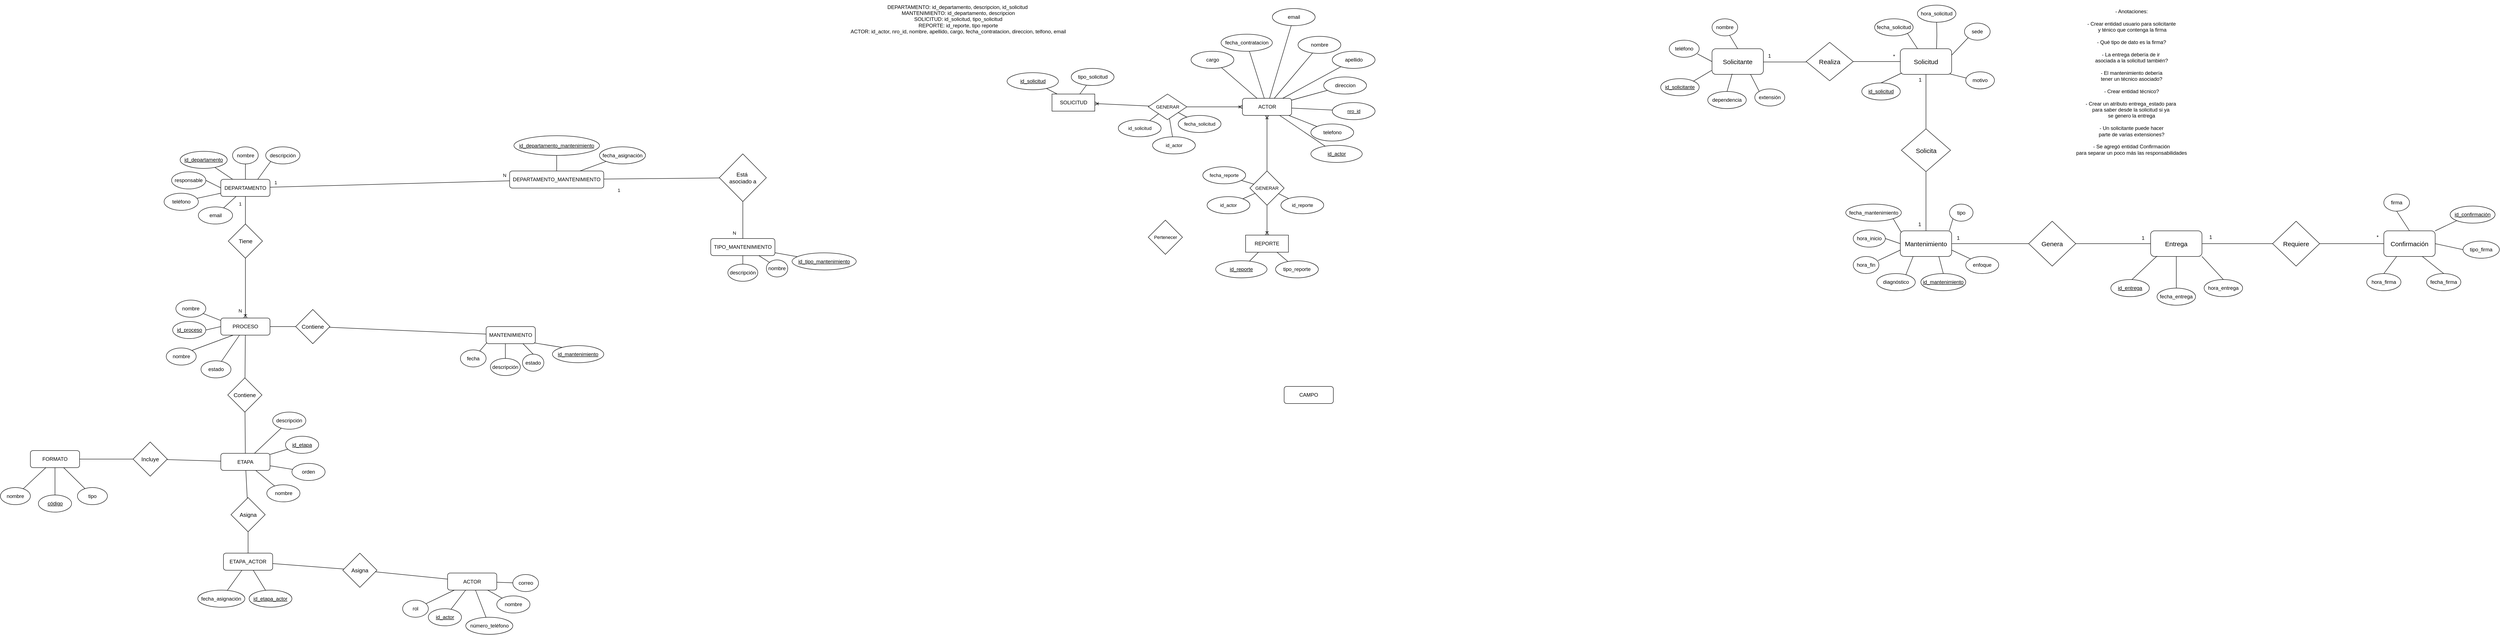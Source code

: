 <mxfile version="24.7.7">
  <diagram id="R2lEEEUBdFMjLlhIrx00" name="Page-1">
    <mxGraphModel dx="6764" dy="1394" grid="1" gridSize="10" guides="1" tooltips="1" connect="1" arrows="1" fold="1" page="1" pageScale="1" pageWidth="850" pageHeight="1100" math="0" shadow="0" extFonts="Permanent Marker^https://fonts.googleapis.com/css?family=Permanent+Marker">
      <root>
        <mxCell id="0" />
        <mxCell id="1" parent="0" />
        <mxCell id="dJolps0Q9v0tlvChTq3d-22" style="edgeStyle=orthogonalEdgeStyle;rounded=0;orthogonalLoop=1;jettySize=auto;html=1;endArrow=none;endFill=0;" parent="1" edge="1">
          <mxGeometry relative="1" as="geometry">
            <mxPoint x="170" y="171" as="sourcePoint" />
            <mxPoint x="270" y="171" as="targetPoint" />
          </mxGeometry>
        </mxCell>
        <mxCell id="dJolps0Q9v0tlvChTq3d-73" style="rounded=0;orthogonalLoop=1;jettySize=auto;html=1;exitX=-0.007;exitY=0.845;exitDx=0;exitDy=0;entryX=1;entryY=0;entryDx=0;entryDy=0;endArrow=none;endFill=0;exitPerimeter=0;" parent="1" source="dJolps0Q9v0tlvChTq3d-1" target="dJolps0Q9v0tlvChTq3d-66" edge="1">
          <mxGeometry relative="1" as="geometry">
            <mxPoint x="52" y="197" as="sourcePoint" />
            <mxPoint x="8.759" y="242.831" as="targetPoint" />
          </mxGeometry>
        </mxCell>
        <mxCell id="dJolps0Q9v0tlvChTq3d-74" style="rounded=0;orthogonalLoop=1;jettySize=auto;html=1;exitX=0.75;exitY=1;exitDx=0;exitDy=0;entryX=0;entryY=0;entryDx=0;entryDy=0;endArrow=none;endFill=0;" parent="1" source="dJolps0Q9v0tlvChTq3d-1" target="dJolps0Q9v0tlvChTq3d-75" edge="1">
          <mxGeometry relative="1" as="geometry">
            <mxPoint x="190" y="280" as="targetPoint" />
          </mxGeometry>
        </mxCell>
        <mxCell id="dJolps0Q9v0tlvChTq3d-1" value="&lt;font style=&quot;font-size: 15px;&quot;&gt;Solicitante&lt;/font&gt;" style="rounded=1;whiteSpace=wrap;html=1;" parent="1" vertex="1">
          <mxGeometry x="50" y="140" width="120" height="60" as="geometry" />
        </mxCell>
        <mxCell id="dJolps0Q9v0tlvChTq3d-36" style="edgeStyle=orthogonalEdgeStyle;rounded=0;orthogonalLoop=1;jettySize=auto;html=1;entryX=0.5;entryY=0;entryDx=0;entryDy=0;endArrow=none;endFill=0;" parent="1" source="dJolps0Q9v0tlvChTq3d-2" target="dJolps0Q9v0tlvChTq3d-35" edge="1">
          <mxGeometry relative="1" as="geometry" />
        </mxCell>
        <mxCell id="dJolps0Q9v0tlvChTq3d-2" value="&lt;font style=&quot;font-size: 15px;&quot;&gt;Solicitud&lt;/font&gt;" style="rounded=1;whiteSpace=wrap;html=1;" parent="1" vertex="1">
          <mxGeometry x="490" y="140" width="120" height="60" as="geometry" />
        </mxCell>
        <mxCell id="dJolps0Q9v0tlvChTq3d-48" style="rounded=0;orthogonalLoop=1;jettySize=auto;html=1;exitX=0.25;exitY=1;exitDx=0;exitDy=0;entryX=0.743;entryY=0.136;entryDx=0;entryDy=0;endArrow=none;endFill=0;entryPerimeter=0;" parent="1" source="dJolps0Q9v0tlvChTq3d-4" target="dJolps0Q9v0tlvChTq3d-39" edge="1">
          <mxGeometry relative="1" as="geometry">
            <mxPoint x="491" y="623" as="sourcePoint" />
            <mxPoint x="451" y="653" as="targetPoint" />
          </mxGeometry>
        </mxCell>
        <mxCell id="dJolps0Q9v0tlvChTq3d-49" style="rounded=0;orthogonalLoop=1;jettySize=auto;html=1;exitX=0.023;exitY=0.076;exitDx=0;exitDy=0;entryX=1;entryY=1;entryDx=0;entryDy=0;endArrow=none;endFill=0;exitPerimeter=0;" parent="1" source="dJolps0Q9v0tlvChTq3d-4" target="dJolps0Q9v0tlvChTq3d-40" edge="1">
          <mxGeometry relative="1" as="geometry" />
        </mxCell>
        <mxCell id="dJolps0Q9v0tlvChTq3d-51" style="edgeStyle=orthogonalEdgeStyle;rounded=0;orthogonalLoop=1;jettySize=auto;html=1;exitX=1;exitY=0.5;exitDx=0;exitDy=0;endArrow=none;endFill=0;entryX=0;entryY=0.5;entryDx=0;entryDy=0;" parent="1" source="dJolps0Q9v0tlvChTq3d-4" target="dJolps0Q9v0tlvChTq3d-50" edge="1">
          <mxGeometry relative="1" as="geometry">
            <mxPoint x="810" y="596" as="targetPoint" />
          </mxGeometry>
        </mxCell>
        <mxCell id="dJolps0Q9v0tlvChTq3d-4" value="&lt;font style=&quot;font-size: 15px;&quot;&gt;Mantenimiento&lt;/font&gt;" style="rounded=1;whiteSpace=wrap;html=1;" parent="1" vertex="1">
          <mxGeometry x="490" y="566" width="120" height="60" as="geometry" />
        </mxCell>
        <mxCell id="dJolps0Q9v0tlvChTq3d-5" value="&lt;font style=&quot;font-size: 15px;&quot;&gt;Entrega&lt;/font&gt;" style="rounded=1;whiteSpace=wrap;html=1;" parent="1" vertex="1">
          <mxGeometry x="1075" y="566" width="120" height="60" as="geometry" />
        </mxCell>
        <mxCell id="dJolps0Q9v0tlvChTq3d-16" style="rounded=0;orthogonalLoop=1;jettySize=auto;html=1;exitX=0.939;exitY=0.8;exitDx=0;exitDy=0;endArrow=none;endFill=0;entryX=0;entryY=0.5;entryDx=0;entryDy=0;exitPerimeter=0;" parent="1" source="dJolps0Q9v0tlvChTq3d-8" target="dJolps0Q9v0tlvChTq3d-1" edge="1">
          <mxGeometry relative="1" as="geometry" />
        </mxCell>
        <mxCell id="dJolps0Q9v0tlvChTq3d-20" style="rounded=0;orthogonalLoop=1;jettySize=auto;html=1;endArrow=none;endFill=0;exitX=0.392;exitY=0.978;exitDx=0;exitDy=0;entryX=0.5;entryY=0;entryDx=0;entryDy=0;exitPerimeter=0;" parent="1" source="dJolps0Q9v0tlvChTq3d-1" target="dJolps0Q9v0tlvChTq3d-11" edge="1">
          <mxGeometry relative="1" as="geometry">
            <mxPoint x="50" y="200" as="sourcePoint" />
            <mxPoint x="90" y="280" as="targetPoint" />
          </mxGeometry>
        </mxCell>
        <mxCell id="dJolps0Q9v0tlvChTq3d-8" value="teléfono" style="ellipse;whiteSpace=wrap;html=1;" parent="1" vertex="1">
          <mxGeometry x="-50" y="120" width="70" height="40" as="geometry" />
        </mxCell>
        <mxCell id="dJolps0Q9v0tlvChTq3d-15" style="rounded=0;orthogonalLoop=1;jettySize=auto;html=1;endArrow=none;endFill=0;entryX=0.5;entryY=0;entryDx=0;entryDy=0;" parent="1" source="dJolps0Q9v0tlvChTq3d-10" target="dJolps0Q9v0tlvChTq3d-1" edge="1">
          <mxGeometry relative="1" as="geometry">
            <mxPoint x="133" y="48" as="sourcePoint" />
          </mxGeometry>
        </mxCell>
        <mxCell id="dJolps0Q9v0tlvChTq3d-10" value="nombre" style="ellipse;whiteSpace=wrap;html=1;" parent="1" vertex="1">
          <mxGeometry x="50" y="70" width="60" height="40" as="geometry" />
        </mxCell>
        <mxCell id="dJolps0Q9v0tlvChTq3d-11" value="dependencia" style="ellipse;whiteSpace=wrap;html=1;" parent="1" vertex="1">
          <mxGeometry x="40" y="240" width="90" height="40" as="geometry" />
        </mxCell>
        <mxCell id="dJolps0Q9v0tlvChTq3d-23" style="edgeStyle=orthogonalEdgeStyle;rounded=0;orthogonalLoop=1;jettySize=auto;html=1;endArrow=none;endFill=0;exitX=1;exitY=0.5;exitDx=0;exitDy=0;" parent="1" source="dJolps0Q9v0tlvChTq3d-21" target="dJolps0Q9v0tlvChTq3d-2" edge="1">
          <mxGeometry relative="1" as="geometry">
            <Array as="points" />
            <mxPoint x="430" y="170" as="sourcePoint" />
          </mxGeometry>
        </mxCell>
        <mxCell id="dJolps0Q9v0tlvChTq3d-21" value="&lt;font style=&quot;font-size: 15px;&quot;&gt;Realiza&lt;/font&gt;" style="rhombus;whiteSpace=wrap;html=1;" parent="1" vertex="1">
          <mxGeometry x="270" y="125" width="110" height="90" as="geometry" />
        </mxCell>
        <mxCell id="dJolps0Q9v0tlvChTq3d-24" value="hora_solicitud" style="ellipse;whiteSpace=wrap;html=1;" parent="1" vertex="1">
          <mxGeometry x="530" y="38" width="90" height="40" as="geometry" />
        </mxCell>
        <mxCell id="dJolps0Q9v0tlvChTq3d-26" style="rounded=0;orthogonalLoop=1;jettySize=auto;html=1;exitX=1;exitY=1;exitDx=0;exitDy=0;endArrow=none;endFill=0;" parent="1" source="dJolps0Q9v0tlvChTq3d-25" target="dJolps0Q9v0tlvChTq3d-2" edge="1">
          <mxGeometry relative="1" as="geometry" />
        </mxCell>
        <mxCell id="dJolps0Q9v0tlvChTq3d-25" value="fecha_solicitud" style="ellipse;whiteSpace=wrap;html=1;" parent="1" vertex="1">
          <mxGeometry x="430" y="70" width="90" height="40" as="geometry" />
        </mxCell>
        <mxCell id="dJolps0Q9v0tlvChTq3d-29" style="edgeStyle=orthogonalEdgeStyle;rounded=0;orthogonalLoop=1;jettySize=auto;html=1;entryX=0.706;entryY=0.024;entryDx=0;entryDy=0;entryPerimeter=0;endArrow=none;endFill=0;" parent="1" edge="1">
          <mxGeometry relative="1" as="geometry">
            <mxPoint x="575" y="78" as="sourcePoint" />
            <mxPoint x="574.72" y="139.44" as="targetPoint" />
          </mxGeometry>
        </mxCell>
        <mxCell id="dJolps0Q9v0tlvChTq3d-32" style="rounded=0;orthogonalLoop=1;jettySize=auto;html=1;exitX=0;exitY=1;exitDx=0;exitDy=0;entryX=1;entryY=0.25;entryDx=0;entryDy=0;endArrow=none;endFill=0;" parent="1" source="dJolps0Q9v0tlvChTq3d-30" target="dJolps0Q9v0tlvChTq3d-2" edge="1">
          <mxGeometry relative="1" as="geometry" />
        </mxCell>
        <mxCell id="dJolps0Q9v0tlvChTq3d-30" value="sede" style="ellipse;whiteSpace=wrap;html=1;" parent="1" vertex="1">
          <mxGeometry x="640" y="80" width="60" height="40" as="geometry" />
        </mxCell>
        <mxCell id="dJolps0Q9v0tlvChTq3d-33" style="rounded=0;orthogonalLoop=1;jettySize=auto;html=1;exitX=0;exitY=0.5;exitDx=0;exitDy=0;endArrow=none;endFill=0;" parent="1" edge="1">
          <mxGeometry relative="1" as="geometry">
            <mxPoint x="606" y="199" as="targetPoint" />
            <mxPoint x="646" y="209" as="sourcePoint" />
          </mxGeometry>
        </mxCell>
        <mxCell id="dJolps0Q9v0tlvChTq3d-31" value="motivo" style="ellipse;whiteSpace=wrap;html=1;" parent="1" vertex="1">
          <mxGeometry x="643" y="194" width="67" height="40" as="geometry" />
        </mxCell>
        <mxCell id="dJolps0Q9v0tlvChTq3d-37" style="edgeStyle=orthogonalEdgeStyle;rounded=0;orthogonalLoop=1;jettySize=auto;html=1;endArrow=none;endFill=0;" parent="1" source="dJolps0Q9v0tlvChTq3d-35" target="dJolps0Q9v0tlvChTq3d-4" edge="1">
          <mxGeometry relative="1" as="geometry" />
        </mxCell>
        <mxCell id="dJolps0Q9v0tlvChTq3d-35" value="&lt;font style=&quot;font-size: 15px;&quot;&gt;Solicita&lt;/font&gt;" style="rhombus;whiteSpace=wrap;html=1;" parent="1" vertex="1">
          <mxGeometry x="492.5" y="327.5" width="115" height="100" as="geometry" />
        </mxCell>
        <mxCell id="dJolps0Q9v0tlvChTq3d-47" style="rounded=0;orthogonalLoop=1;jettySize=auto;html=1;exitX=0;exitY=0;exitDx=0;exitDy=0;entryX=1;entryY=0.75;entryDx=0;entryDy=0;endArrow=none;endFill=0;" parent="1" source="dJolps0Q9v0tlvChTq3d-38" target="dJolps0Q9v0tlvChTq3d-4" edge="1">
          <mxGeometry relative="1" as="geometry">
            <mxPoint x="650.333" y="652.79" as="sourcePoint" />
            <mxPoint x="607.8" y="624.12" as="targetPoint" />
          </mxGeometry>
        </mxCell>
        <mxCell id="dJolps0Q9v0tlvChTq3d-38" value="enfoque" style="ellipse;whiteSpace=wrap;html=1;" parent="1" vertex="1">
          <mxGeometry x="643" y="626" width="77" height="40" as="geometry" />
        </mxCell>
        <mxCell id="dJolps0Q9v0tlvChTq3d-39" value="diagnóstico" style="ellipse;whiteSpace=wrap;html=1;" parent="1" vertex="1">
          <mxGeometry x="435" y="666" width="90" height="40" as="geometry" />
        </mxCell>
        <mxCell id="dJolps0Q9v0tlvChTq3d-40" value="fecha_mantenimiento" style="ellipse;whiteSpace=wrap;html=1;" parent="1" vertex="1">
          <mxGeometry x="362.5" y="503.5" width="130" height="40" as="geometry" />
        </mxCell>
        <mxCell id="dJolps0Q9v0tlvChTq3d-46" style="rounded=0;orthogonalLoop=1;jettySize=auto;html=1;exitX=0;exitY=1;exitDx=0;exitDy=0;entryX=0.956;entryY=-0.01;entryDx=0;entryDy=0;endArrow=none;endFill=0;entryPerimeter=0;" parent="1" source="dJolps0Q9v0tlvChTq3d-41" target="dJolps0Q9v0tlvChTq3d-4" edge="1">
          <mxGeometry relative="1" as="geometry" />
        </mxCell>
        <mxCell id="dJolps0Q9v0tlvChTq3d-41" value="tipo" style="ellipse;whiteSpace=wrap;html=1;" parent="1" vertex="1">
          <mxGeometry x="605" y="503.5" width="55" height="40" as="geometry" />
        </mxCell>
        <mxCell id="dJolps0Q9v0tlvChTq3d-52" style="edgeStyle=orthogonalEdgeStyle;rounded=0;orthogonalLoop=1;jettySize=auto;html=1;exitX=1;exitY=0.5;exitDx=0;exitDy=0;endArrow=none;endFill=0;" parent="1" source="dJolps0Q9v0tlvChTq3d-50" target="dJolps0Q9v0tlvChTq3d-5" edge="1">
          <mxGeometry relative="1" as="geometry" />
        </mxCell>
        <mxCell id="dJolps0Q9v0tlvChTq3d-50" value="&lt;font style=&quot;font-size: 15px;&quot;&gt;Genera&lt;/font&gt;" style="rhombus;whiteSpace=wrap;html=1;" parent="1" vertex="1">
          <mxGeometry x="790" y="543.5" width="110" height="105" as="geometry" />
        </mxCell>
        <mxCell id="dJolps0Q9v0tlvChTq3d-59" style="rounded=0;orthogonalLoop=1;jettySize=auto;html=1;exitX=0.5;exitY=0;exitDx=0;exitDy=0;entryX=0.5;entryY=1;entryDx=0;entryDy=0;endArrow=none;endFill=0;" parent="1" source="dJolps0Q9v0tlvChTq3d-54" target="dJolps0Q9v0tlvChTq3d-5" edge="1">
          <mxGeometry relative="1" as="geometry" />
        </mxCell>
        <mxCell id="dJolps0Q9v0tlvChTq3d-54" value="fecha_entrega" style="ellipse;whiteSpace=wrap;html=1;" parent="1" vertex="1">
          <mxGeometry x="1090" y="700" width="90" height="40" as="geometry" />
        </mxCell>
        <mxCell id="dJolps0Q9v0tlvChTq3d-60" value="1" style="text;html=1;align=center;verticalAlign=middle;resizable=0;points=[];autosize=1;strokeColor=none;fillColor=none;" parent="1" vertex="1">
          <mxGeometry x="169" y="142" width="30" height="30" as="geometry" />
        </mxCell>
        <mxCell id="dJolps0Q9v0tlvChTq3d-61" value="*" style="text;html=1;align=center;verticalAlign=middle;resizable=0;points=[];autosize=1;strokeColor=none;fillColor=none;" parent="1" vertex="1">
          <mxGeometry x="460" y="143" width="30" height="30" as="geometry" />
        </mxCell>
        <mxCell id="dJolps0Q9v0tlvChTq3d-62" value="1" style="text;html=1;align=center;verticalAlign=middle;resizable=0;points=[];autosize=1;strokeColor=none;fillColor=none;" parent="1" vertex="1">
          <mxGeometry x="521" y="198" width="30" height="30" as="geometry" />
        </mxCell>
        <mxCell id="dJolps0Q9v0tlvChTq3d-63" value="1" style="text;html=1;align=center;verticalAlign=middle;resizable=0;points=[];autosize=1;strokeColor=none;fillColor=none;" parent="1" vertex="1">
          <mxGeometry x="520" y="536" width="30" height="30" as="geometry" />
        </mxCell>
        <mxCell id="dJolps0Q9v0tlvChTq3d-64" value="1" style="text;html=1;align=center;verticalAlign=middle;resizable=0;points=[];autosize=1;strokeColor=none;fillColor=none;" parent="1" vertex="1">
          <mxGeometry x="610" y="568" width="30" height="30" as="geometry" />
        </mxCell>
        <mxCell id="dJolps0Q9v0tlvChTq3d-65" value="1" style="text;html=1;align=center;verticalAlign=middle;resizable=0;points=[];autosize=1;strokeColor=none;fillColor=none;" parent="1" vertex="1">
          <mxGeometry x="1042" y="568" width="30" height="30" as="geometry" />
        </mxCell>
        <mxCell id="dJolps0Q9v0tlvChTq3d-66" value="&lt;u&gt;id_solicitante&lt;/u&gt;" style="ellipse;whiteSpace=wrap;html=1;" parent="1" vertex="1">
          <mxGeometry x="-70" y="210" width="90" height="40" as="geometry" />
        </mxCell>
        <mxCell id="dJolps0Q9v0tlvChTq3d-67" value="&lt;u&gt;id_solicitud&lt;/u&gt;" style="ellipse;whiteSpace=wrap;html=1;" parent="1" vertex="1">
          <mxGeometry x="400" y="220" width="90" height="40" as="geometry" />
        </mxCell>
        <mxCell id="dJolps0Q9v0tlvChTq3d-72" style="rounded=0;orthogonalLoop=1;jettySize=auto;html=1;exitX=0.5;exitY=0;exitDx=0;exitDy=0;endArrow=none;endFill=0;entryX=0.75;entryY=1;entryDx=0;entryDy=0;" parent="1" source="dJolps0Q9v0tlvChTq3d-68" target="dJolps0Q9v0tlvChTq3d-4" edge="1">
          <mxGeometry relative="1" as="geometry" />
        </mxCell>
        <mxCell id="dJolps0Q9v0tlvChTq3d-68" value="&lt;u&gt;id_mantenimiento&lt;/u&gt;" style="ellipse;whiteSpace=wrap;html=1;" parent="1" vertex="1">
          <mxGeometry x="538" y="666" width="105" height="40" as="geometry" />
        </mxCell>
        <mxCell id="dJolps0Q9v0tlvChTq3d-70" style="rounded=0;orthogonalLoop=1;jettySize=auto;html=1;exitX=0;exitY=1;exitDx=0;exitDy=0;endArrow=none;endFill=0;" parent="1" source="dJolps0Q9v0tlvChTq3d-69" edge="1">
          <mxGeometry relative="1" as="geometry">
            <mxPoint x="1090" y="625" as="targetPoint" />
          </mxGeometry>
        </mxCell>
        <mxCell id="dJolps0Q9v0tlvChTq3d-69" value="&lt;u&gt;id_entrega&lt;/u&gt;" style="ellipse;whiteSpace=wrap;html=1;" parent="1" vertex="1">
          <mxGeometry x="982" y="680" width="90" height="40" as="geometry" />
        </mxCell>
        <mxCell id="dJolps0Q9v0tlvChTq3d-75" value="extensión" style="ellipse;whiteSpace=wrap;html=1;" parent="1" vertex="1">
          <mxGeometry x="150" y="234" width="70" height="40" as="geometry" />
        </mxCell>
        <mxCell id="M3-LgQZIASoPt2PxyCOy-3" style="rounded=0;orthogonalLoop=1;jettySize=auto;html=1;entryX=0.5;entryY=0;entryDx=0;entryDy=0;endArrow=none;endFill=0;exitX=0;exitY=1;exitDx=0;exitDy=0;" parent="1" target="dJolps0Q9v0tlvChTq3d-67" edge="1">
          <mxGeometry relative="1" as="geometry">
            <mxPoint x="493" y="197" as="sourcePoint" />
            <mxPoint x="469.82" y="212.858" as="targetPoint" />
          </mxGeometry>
        </mxCell>
        <mxCell id="M3-LgQZIASoPt2PxyCOy-4" value="- Anotaciones:&lt;div&gt;&lt;br&gt;&lt;/div&gt;&lt;div&gt;- Crear entidad usuario para solicitante&lt;/div&gt;&lt;div&gt;&amp;nbsp;y ténico que contenga la firma&lt;/div&gt;&lt;div&gt;&lt;br&gt;&lt;/div&gt;&lt;div&gt;- Qué tipo de dato es la firma?&lt;/div&gt;&lt;div&gt;&lt;br&gt;&lt;/div&gt;&lt;div&gt;- La entrega debería de ir&amp;nbsp;&lt;/div&gt;&lt;div&gt;asociada a la solicitud también?&lt;br&gt;&lt;br&gt;- El mantenimiento debería&lt;/div&gt;&lt;div&gt;tener un técnico asociado?&lt;/div&gt;&lt;div&gt;&lt;br&gt;&lt;/div&gt;&lt;div&gt;- Crear entidad técnico?&lt;/div&gt;&lt;div&gt;&lt;br&gt;&lt;/div&gt;&lt;div&gt;- Crear un atributo entrega_estado para&amp;nbsp;&lt;br&gt;para saber desde la solicitud si ya&amp;nbsp;&lt;br&gt;se genero la entrega&lt;/div&gt;&lt;div&gt;&lt;br&gt;&lt;/div&gt;&lt;div&gt;- Un solicitante puede hacer&lt;/div&gt;&lt;div&gt;parte de varias extensiones?&lt;/div&gt;&lt;div&gt;&lt;br&gt;&lt;/div&gt;&lt;div&gt;- Se agregó entidad Confirmación&lt;/div&gt;&lt;div&gt;para separar un poco más las responsabilidades&lt;/div&gt;" style="text;html=1;align=center;verticalAlign=middle;resizable=0;points=[];autosize=1;strokeColor=none;fillColor=none;" parent="1" vertex="1">
          <mxGeometry x="890" y="38" width="280" height="360" as="geometry" />
        </mxCell>
        <mxCell id="M3-LgQZIASoPt2PxyCOy-5" style="rounded=0;orthogonalLoop=1;jettySize=auto;html=1;exitX=0.5;exitY=0;exitDx=0;exitDy=0;endArrow=none;endFill=0;entryX=1;entryY=1;entryDx=0;entryDy=0;" parent="1" source="M3-LgQZIASoPt2PxyCOy-6" target="dJolps0Q9v0tlvChTq3d-5" edge="1">
          <mxGeometry relative="1" as="geometry">
            <mxPoint x="1220" y="615" as="targetPoint" />
          </mxGeometry>
        </mxCell>
        <mxCell id="M3-LgQZIASoPt2PxyCOy-6" value="hora_entrega" style="ellipse;whiteSpace=wrap;html=1;" parent="1" vertex="1">
          <mxGeometry x="1200" y="680" width="90" height="40" as="geometry" />
        </mxCell>
        <mxCell id="M3-LgQZIASoPt2PxyCOy-7" style="rounded=0;orthogonalLoop=1;jettySize=auto;html=1;exitX=0;exitY=0.5;exitDx=0;exitDy=0;entryX=1;entryY=0.5;entryDx=0;entryDy=0;endArrow=none;endFill=0;" parent="1" source="dJolps0Q9v0tlvChTq3d-4" target="M3-LgQZIASoPt2PxyCOy-8" edge="1">
          <mxGeometry relative="1" as="geometry">
            <mxPoint x="480" y="631" as="sourcePoint" />
          </mxGeometry>
        </mxCell>
        <mxCell id="M3-LgQZIASoPt2PxyCOy-8" value="hora_inicio" style="ellipse;whiteSpace=wrap;html=1;" parent="1" vertex="1">
          <mxGeometry x="380" y="564" width="75" height="40" as="geometry" />
        </mxCell>
        <mxCell id="M3-LgQZIASoPt2PxyCOy-9" style="rounded=0;orthogonalLoop=1;jettySize=auto;html=1;exitX=0;exitY=0.75;exitDx=0;exitDy=0;entryX=0.963;entryY=0.243;entryDx=0;entryDy=0;endArrow=none;endFill=0;entryPerimeter=0;" parent="1" source="dJolps0Q9v0tlvChTq3d-4" target="M3-LgQZIASoPt2PxyCOy-10" edge="1">
          <mxGeometry relative="1" as="geometry">
            <mxPoint x="490" y="653" as="sourcePoint" />
          </mxGeometry>
        </mxCell>
        <mxCell id="M3-LgQZIASoPt2PxyCOy-10" value="hora_fin" style="ellipse;whiteSpace=wrap;html=1;" parent="1" vertex="1">
          <mxGeometry x="380" y="626" width="60" height="40" as="geometry" />
        </mxCell>
        <mxCell id="r3yc4gjAzl05o8N3JT3U-1" value="&amp;nbsp;" style="text;html=1;align=center;verticalAlign=middle;resizable=0;points=[];autosize=1;strokeColor=none;fillColor=none;" parent="1" vertex="1">
          <mxGeometry x="960" y="336" width="30" height="30" as="geometry" />
        </mxCell>
        <mxCell id="OX5KenFf1EBV_4Ve06_v-3" value="&lt;font style=&quot;font-size: 15px;&quot;&gt;Confirmación&lt;/font&gt;" style="rounded=1;whiteSpace=wrap;html=1;" parent="1" vertex="1">
          <mxGeometry x="1620" y="566" width="120" height="60" as="geometry" />
        </mxCell>
        <mxCell id="OX5KenFf1EBV_4Ve06_v-4" style="rounded=0;orthogonalLoop=1;jettySize=auto;html=1;exitX=0;exitY=0.5;exitDx=0;exitDy=0;entryX=1;entryY=0.5;entryDx=0;entryDy=0;endArrow=none;endFill=0;" parent="1" source="OX5KenFf1EBV_4Ve06_v-5" target="OX5KenFf1EBV_4Ve06_v-3" edge="1">
          <mxGeometry relative="1" as="geometry" />
        </mxCell>
        <mxCell id="OX5KenFf1EBV_4Ve06_v-5" value="tipo_firma" style="ellipse;whiteSpace=wrap;html=1;" parent="1" vertex="1">
          <mxGeometry x="1805" y="590" width="85" height="40" as="geometry" />
        </mxCell>
        <mxCell id="OX5KenFf1EBV_4Ve06_v-6" style="rounded=0;orthogonalLoop=1;jettySize=auto;html=1;exitX=0.5;exitY=0;exitDx=0;exitDy=0;entryX=0.75;entryY=1;entryDx=0;entryDy=0;endArrow=none;endFill=0;" parent="1" source="OX5KenFf1EBV_4Ve06_v-7" target="OX5KenFf1EBV_4Ve06_v-3" edge="1">
          <mxGeometry relative="1" as="geometry" />
        </mxCell>
        <mxCell id="OX5KenFf1EBV_4Ve06_v-7" value="fecha_firma" style="ellipse;whiteSpace=wrap;html=1;" parent="1" vertex="1">
          <mxGeometry x="1720" y="666" width="80" height="40" as="geometry" />
        </mxCell>
        <mxCell id="OX5KenFf1EBV_4Ve06_v-8" style="rounded=0;orthogonalLoop=1;jettySize=auto;html=1;exitX=0.5;exitY=1;exitDx=0;exitDy=0;entryX=0.5;entryY=0;entryDx=0;entryDy=0;endArrow=none;endFill=0;" parent="1" source="OX5KenFf1EBV_4Ve06_v-9" target="OX5KenFf1EBV_4Ve06_v-3" edge="1">
          <mxGeometry relative="1" as="geometry" />
        </mxCell>
        <mxCell id="OX5KenFf1EBV_4Ve06_v-9" value="firma" style="ellipse;whiteSpace=wrap;html=1;" parent="1" vertex="1">
          <mxGeometry x="1620" y="480" width="60" height="40" as="geometry" />
        </mxCell>
        <mxCell id="OX5KenFf1EBV_4Ve06_v-10" value="1" style="text;html=1;align=center;verticalAlign=middle;resizable=0;points=[];autosize=1;strokeColor=none;fillColor=none;" parent="1" vertex="1">
          <mxGeometry x="1200" y="566" width="30" height="30" as="geometry" />
        </mxCell>
        <mxCell id="OX5KenFf1EBV_4Ve06_v-11" style="rounded=0;orthogonalLoop=1;jettySize=auto;html=1;exitX=0;exitY=1;exitDx=0;exitDy=0;entryX=1;entryY=0;entryDx=0;entryDy=0;endArrow=none;endFill=0;" parent="1" source="OX5KenFf1EBV_4Ve06_v-12" target="OX5KenFf1EBV_4Ve06_v-3" edge="1">
          <mxGeometry relative="1" as="geometry" />
        </mxCell>
        <mxCell id="OX5KenFf1EBV_4Ve06_v-12" value="&lt;u&gt;id_confirmación&lt;/u&gt;" style="ellipse;whiteSpace=wrap;html=1;" parent="1" vertex="1">
          <mxGeometry x="1775" y="508" width="105" height="40" as="geometry" />
        </mxCell>
        <mxCell id="OX5KenFf1EBV_4Ve06_v-15" value="&lt;span style=&quot;font-size: 15px;&quot;&gt;Requiere&lt;/span&gt;" style="rhombus;whiteSpace=wrap;html=1;" parent="1" vertex="1">
          <mxGeometry x="1360" y="543.5" width="110" height="105" as="geometry" />
        </mxCell>
        <mxCell id="OX5KenFf1EBV_4Ve06_v-22" style="rounded=0;orthogonalLoop=1;jettySize=auto;html=1;exitX=0;exitY=0.5;exitDx=0;exitDy=0;endArrow=none;endFill=0;entryX=1;entryY=0.5;entryDx=0;entryDy=0;" parent="1" source="OX5KenFf1EBV_4Ve06_v-15" target="dJolps0Q9v0tlvChTq3d-5" edge="1">
          <mxGeometry relative="1" as="geometry">
            <mxPoint x="1230" y="592" as="targetPoint" />
            <mxPoint x="1320" y="630" as="sourcePoint" />
          </mxGeometry>
        </mxCell>
        <mxCell id="OX5KenFf1EBV_4Ve06_v-23" style="rounded=0;orthogonalLoop=1;jettySize=auto;html=1;exitX=0;exitY=0.5;exitDx=0;exitDy=0;endArrow=none;endFill=0;entryX=1;entryY=0.5;entryDx=0;entryDy=0;" parent="1" source="OX5KenFf1EBV_4Ve06_v-3" target="OX5KenFf1EBV_4Ve06_v-15" edge="1">
          <mxGeometry relative="1" as="geometry">
            <mxPoint x="1660" y="627" as="targetPoint" />
            <mxPoint x="1750" y="665" as="sourcePoint" />
          </mxGeometry>
        </mxCell>
        <mxCell id="OX5KenFf1EBV_4Ve06_v-25" value="*" style="text;html=1;align=center;verticalAlign=middle;resizable=0;points=[];autosize=1;strokeColor=none;fillColor=none;" parent="1" vertex="1">
          <mxGeometry x="1590" y="566" width="30" height="30" as="geometry" />
        </mxCell>
        <mxCell id="OX5KenFf1EBV_4Ve06_v-26" style="rounded=0;orthogonalLoop=1;jettySize=auto;html=1;entryX=0.25;entryY=1;entryDx=0;entryDy=0;endArrow=none;endFill=0;exitX=0.5;exitY=0;exitDx=0;exitDy=0;" parent="1" source="OX5KenFf1EBV_4Ve06_v-27" target="OX5KenFf1EBV_4Ve06_v-3" edge="1">
          <mxGeometry relative="1" as="geometry">
            <mxPoint x="1650" y="680" as="sourcePoint" />
            <mxPoint x="1642.5" y="666" as="targetPoint" />
          </mxGeometry>
        </mxCell>
        <mxCell id="OX5KenFf1EBV_4Ve06_v-27" value="hora_firma" style="ellipse;whiteSpace=wrap;html=1;" parent="1" vertex="1">
          <mxGeometry x="1580" y="666" width="80" height="40" as="geometry" />
        </mxCell>
        <mxCell id="_VZzQesK3iK8Sfg0g6EO-1" value="DEPARTAMENTO: id_departamento, descripcion, id_solicitud&amp;nbsp;&lt;div&gt;MANTENIMIENTO: id_departamento, descripcion&lt;/div&gt;&lt;div&gt;SOLICITUD: id_solicitud, tipo_solicitud&lt;/div&gt;&lt;div&gt;REPORTE: id_reporte, tipo reporte&lt;/div&gt;&lt;div&gt;ACTOR: id_actor, nro_id, nombre, apellido, cargo, fecha_contratacion, direccion, telfono, email&lt;/div&gt;" style="text;html=1;align=center;verticalAlign=middle;resizable=0;points=[];autosize=1;strokeColor=none;fillColor=none;" vertex="1" parent="1">
          <mxGeometry x="-1977.5" y="26" width="530" height="90" as="geometry" />
        </mxCell>
        <mxCell id="_VZzQesK3iK8Sfg0g6EO-2" style="rounded=0;orthogonalLoop=1;jettySize=auto;html=1;endArrow=none;endFill=0;" edge="1" parent="1" source="_VZzQesK3iK8Sfg0g6EO-5" target="_VZzQesK3iK8Sfg0g6EO-8">
          <mxGeometry relative="1" as="geometry" />
        </mxCell>
        <mxCell id="_VZzQesK3iK8Sfg0g6EO-3" style="edgeStyle=none;shape=connector;rounded=0;orthogonalLoop=1;jettySize=auto;html=1;strokeColor=default;align=center;verticalAlign=middle;fontFamily=Helvetica;fontSize=11;fontColor=default;labelBackgroundColor=default;endArrow=none;endFill=0;" edge="1" parent="1" source="_VZzQesK3iK8Sfg0g6EO-5" target="_VZzQesK3iK8Sfg0g6EO-6">
          <mxGeometry relative="1" as="geometry" />
        </mxCell>
        <mxCell id="_VZzQesK3iK8Sfg0g6EO-79" style="rounded=0;orthogonalLoop=1;jettySize=auto;html=1;exitX=0.75;exitY=0;exitDx=0;exitDy=0;entryX=0;entryY=1;entryDx=0;entryDy=0;endArrow=none;endFill=0;" edge="1" parent="1" source="_VZzQesK3iK8Sfg0g6EO-5" target="_VZzQesK3iK8Sfg0g6EO-77">
          <mxGeometry relative="1" as="geometry" />
        </mxCell>
        <mxCell id="_VZzQesK3iK8Sfg0g6EO-156" value="" style="edgeStyle=none;shape=connector;rounded=0;orthogonalLoop=1;jettySize=auto;html=1;strokeColor=default;align=center;verticalAlign=middle;fontFamily=Helvetica;fontSize=11;fontColor=default;labelBackgroundColor=default;endArrow=none;endFill=0;" edge="1" parent="1" source="_VZzQesK3iK8Sfg0g6EO-5" target="_VZzQesK3iK8Sfg0g6EO-155">
          <mxGeometry relative="1" as="geometry" />
        </mxCell>
        <mxCell id="_VZzQesK3iK8Sfg0g6EO-173" value="" style="edgeStyle=none;shape=connector;rounded=0;orthogonalLoop=1;jettySize=auto;html=1;strokeColor=default;align=center;verticalAlign=middle;fontFamily=Helvetica;fontSize=11;fontColor=default;labelBackgroundColor=default;endArrow=none;endFill=0;" edge="1" parent="1" source="_VZzQesK3iK8Sfg0g6EO-5" target="_VZzQesK3iK8Sfg0g6EO-80">
          <mxGeometry relative="1" as="geometry" />
        </mxCell>
        <mxCell id="_VZzQesK3iK8Sfg0g6EO-174" value="" style="edgeStyle=none;shape=connector;rounded=0;orthogonalLoop=1;jettySize=auto;html=1;strokeColor=default;align=center;verticalAlign=middle;fontFamily=Helvetica;fontSize=11;fontColor=default;labelBackgroundColor=default;endArrow=none;endFill=0;" edge="1" parent="1" source="_VZzQesK3iK8Sfg0g6EO-5" target="_VZzQesK3iK8Sfg0g6EO-78">
          <mxGeometry relative="1" as="geometry" />
        </mxCell>
        <mxCell id="_VZzQesK3iK8Sfg0g6EO-175" value="" style="edgeStyle=none;shape=connector;rounded=0;orthogonalLoop=1;jettySize=auto;html=1;strokeColor=default;align=center;verticalAlign=middle;fontFamily=Helvetica;fontSize=11;fontColor=default;labelBackgroundColor=default;endArrow=none;endFill=0;" edge="1" parent="1" source="_VZzQesK3iK8Sfg0g6EO-5" target="_VZzQesK3iK8Sfg0g6EO-68">
          <mxGeometry relative="1" as="geometry" />
        </mxCell>
        <mxCell id="_VZzQesK3iK8Sfg0g6EO-5" value="DEPARTAMENTO" style="whiteSpace=wrap;html=1;align=center;rounded=1;" vertex="1" parent="1">
          <mxGeometry x="-3435" y="445.5" width="115" height="40" as="geometry" />
        </mxCell>
        <mxCell id="_VZzQesK3iK8Sfg0g6EO-6" value="nombre" style="ellipse;whiteSpace=wrap;html=1;align=center;" vertex="1" parent="1">
          <mxGeometry x="-3407.5" y="369.5" width="60" height="40" as="geometry" />
        </mxCell>
        <mxCell id="_VZzQesK3iK8Sfg0g6EO-8" value="id_departamento" style="ellipse;whiteSpace=wrap;html=1;align=center;fontStyle=4;" vertex="1" parent="1">
          <mxGeometry x="-3530" y="380" width="110" height="40" as="geometry" />
        </mxCell>
        <mxCell id="_VZzQesK3iK8Sfg0g6EO-9" style="rounded=0;orthogonalLoop=1;jettySize=auto;html=1;endArrow=none;endFill=0;exitX=0;exitY=0.5;exitDx=0;exitDy=0;entryX=1;entryY=0.5;entryDx=0;entryDy=0;" edge="1" parent="1" source="_VZzQesK3iK8Sfg0g6EO-11" target="_VZzQesK3iK8Sfg0g6EO-13">
          <mxGeometry relative="1" as="geometry" />
        </mxCell>
        <mxCell id="_VZzQesK3iK8Sfg0g6EO-10" style="edgeStyle=none;shape=connector;rounded=0;orthogonalLoop=1;jettySize=auto;html=1;strokeColor=default;align=center;verticalAlign=middle;fontFamily=Helvetica;fontSize=11;fontColor=default;labelBackgroundColor=default;endArrow=none;endFill=0;exitX=0.023;exitY=0.914;exitDx=0;exitDy=0;exitPerimeter=0;" edge="1" parent="1" source="_VZzQesK3iK8Sfg0g6EO-11" target="_VZzQesK3iK8Sfg0g6EO-12">
          <mxGeometry relative="1" as="geometry" />
        </mxCell>
        <mxCell id="_VZzQesK3iK8Sfg0g6EO-11" value="MANTENIMIENTO" style="whiteSpace=wrap;html=1;align=center;rounded=1;" vertex="1" parent="1">
          <mxGeometry x="-2815" y="790" width="115" height="40" as="geometry" />
        </mxCell>
        <mxCell id="_VZzQesK3iK8Sfg0g6EO-12" value="fecha" style="ellipse;whiteSpace=wrap;html=1;align=center;" vertex="1" parent="1">
          <mxGeometry x="-2875" y="844.5" width="60" height="40" as="geometry" />
        </mxCell>
        <mxCell id="_VZzQesK3iK8Sfg0g6EO-13" value="id_mantenimiento" style="ellipse;whiteSpace=wrap;html=1;align=center;fontStyle=4;" vertex="1" parent="1">
          <mxGeometry x="-2660" y="834.5" width="120" height="40" as="geometry" />
        </mxCell>
        <mxCell id="_VZzQesK3iK8Sfg0g6EO-14" style="rounded=0;orthogonalLoop=1;jettySize=auto;html=1;endArrow=none;endFill=0;" edge="1" parent="1" source="_VZzQesK3iK8Sfg0g6EO-16" target="_VZzQesK3iK8Sfg0g6EO-18">
          <mxGeometry relative="1" as="geometry" />
        </mxCell>
        <mxCell id="_VZzQesK3iK8Sfg0g6EO-15" style="edgeStyle=none;shape=connector;rounded=0;orthogonalLoop=1;jettySize=auto;html=1;strokeColor=default;align=center;verticalAlign=middle;fontFamily=Helvetica;fontSize=11;fontColor=default;labelBackgroundColor=default;endArrow=none;endFill=0;" edge="1" parent="1" source="_VZzQesK3iK8Sfg0g6EO-16" target="_VZzQesK3iK8Sfg0g6EO-17">
          <mxGeometry relative="1" as="geometry" />
        </mxCell>
        <mxCell id="_VZzQesK3iK8Sfg0g6EO-16" value="SOLICITUD" style="whiteSpace=wrap;html=1;align=center;" vertex="1" parent="1">
          <mxGeometry x="-1492.5" y="246" width="100" height="40" as="geometry" />
        </mxCell>
        <mxCell id="_VZzQesK3iK8Sfg0g6EO-17" value="tipo_solicitud" style="ellipse;whiteSpace=wrap;html=1;align=center;" vertex="1" parent="1">
          <mxGeometry x="-1447.5" y="186" width="100" height="40" as="geometry" />
        </mxCell>
        <mxCell id="_VZzQesK3iK8Sfg0g6EO-18" value="id_solicitud" style="ellipse;whiteSpace=wrap;html=1;align=center;fontStyle=4;" vertex="1" parent="1">
          <mxGeometry x="-1597.5" y="196" width="120" height="40" as="geometry" />
        </mxCell>
        <mxCell id="_VZzQesK3iK8Sfg0g6EO-19" style="rounded=0;orthogonalLoop=1;jettySize=auto;html=1;endArrow=none;endFill=0;" edge="1" parent="1" source="_VZzQesK3iK8Sfg0g6EO-21" target="_VZzQesK3iK8Sfg0g6EO-23">
          <mxGeometry relative="1" as="geometry" />
        </mxCell>
        <mxCell id="_VZzQesK3iK8Sfg0g6EO-20" style="edgeStyle=none;shape=connector;rounded=0;orthogonalLoop=1;jettySize=auto;html=1;strokeColor=default;align=center;verticalAlign=middle;fontFamily=Helvetica;fontSize=11;fontColor=default;labelBackgroundColor=default;endArrow=none;endFill=0;" edge="1" parent="1" source="_VZzQesK3iK8Sfg0g6EO-21" target="_VZzQesK3iK8Sfg0g6EO-22">
          <mxGeometry relative="1" as="geometry" />
        </mxCell>
        <mxCell id="_VZzQesK3iK8Sfg0g6EO-21" value="REPORTE" style="whiteSpace=wrap;html=1;align=center;" vertex="1" parent="1">
          <mxGeometry x="-1040" y="576" width="100" height="40" as="geometry" />
        </mxCell>
        <mxCell id="_VZzQesK3iK8Sfg0g6EO-22" value="tipo_reporte" style="ellipse;whiteSpace=wrap;html=1;align=center;" vertex="1" parent="1">
          <mxGeometry x="-970" y="636" width="100" height="40" as="geometry" />
        </mxCell>
        <mxCell id="_VZzQesK3iK8Sfg0g6EO-23" value="id_reporte" style="ellipse;whiteSpace=wrap;html=1;align=center;fontStyle=4;" vertex="1" parent="1">
          <mxGeometry x="-1110" y="636" width="120" height="40" as="geometry" />
        </mxCell>
        <mxCell id="_VZzQesK3iK8Sfg0g6EO-24" style="rounded=0;orthogonalLoop=1;jettySize=auto;html=1;endArrow=none;endFill=0;" edge="1" parent="1" source="_VZzQesK3iK8Sfg0g6EO-34" target="_VZzQesK3iK8Sfg0g6EO-35">
          <mxGeometry relative="1" as="geometry" />
        </mxCell>
        <mxCell id="_VZzQesK3iK8Sfg0g6EO-25" value="" style="edgeStyle=none;shape=connector;rounded=0;orthogonalLoop=1;jettySize=auto;html=1;strokeColor=default;align=center;verticalAlign=middle;fontFamily=Helvetica;fontSize=11;fontColor=default;labelBackgroundColor=default;endArrow=none;endFill=0;" edge="1" parent="1" source="_VZzQesK3iK8Sfg0g6EO-34" target="_VZzQesK3iK8Sfg0g6EO-36">
          <mxGeometry relative="1" as="geometry" />
        </mxCell>
        <mxCell id="_VZzQesK3iK8Sfg0g6EO-26" value="" style="edgeStyle=none;shape=connector;rounded=0;orthogonalLoop=1;jettySize=auto;html=1;strokeColor=default;align=center;verticalAlign=middle;fontFamily=Helvetica;fontSize=11;fontColor=default;labelBackgroundColor=default;endArrow=none;endFill=0;" edge="1" parent="1" source="_VZzQesK3iK8Sfg0g6EO-34" target="_VZzQesK3iK8Sfg0g6EO-37">
          <mxGeometry relative="1" as="geometry" />
        </mxCell>
        <mxCell id="_VZzQesK3iK8Sfg0g6EO-27" style="edgeStyle=none;shape=connector;rounded=0;orthogonalLoop=1;jettySize=auto;html=1;strokeColor=default;align=center;verticalAlign=middle;fontFamily=Helvetica;fontSize=11;fontColor=default;labelBackgroundColor=default;endArrow=none;endFill=0;" edge="1" parent="1" source="_VZzQesK3iK8Sfg0g6EO-34" target="_VZzQesK3iK8Sfg0g6EO-43">
          <mxGeometry relative="1" as="geometry" />
        </mxCell>
        <mxCell id="_VZzQesK3iK8Sfg0g6EO-28" style="edgeStyle=none;shape=connector;rounded=0;orthogonalLoop=1;jettySize=auto;html=1;strokeColor=default;align=center;verticalAlign=middle;fontFamily=Helvetica;fontSize=11;fontColor=default;labelBackgroundColor=default;endArrow=none;endFill=0;" edge="1" parent="1" source="_VZzQesK3iK8Sfg0g6EO-34" target="_VZzQesK3iK8Sfg0g6EO-38">
          <mxGeometry relative="1" as="geometry" />
        </mxCell>
        <mxCell id="_VZzQesK3iK8Sfg0g6EO-29" style="edgeStyle=none;shape=connector;rounded=0;orthogonalLoop=1;jettySize=auto;html=1;strokeColor=default;align=center;verticalAlign=middle;fontFamily=Helvetica;fontSize=11;fontColor=default;labelBackgroundColor=default;endArrow=none;endFill=0;" edge="1" parent="1" source="_VZzQesK3iK8Sfg0g6EO-34" target="_VZzQesK3iK8Sfg0g6EO-41">
          <mxGeometry relative="1" as="geometry" />
        </mxCell>
        <mxCell id="_VZzQesK3iK8Sfg0g6EO-30" style="edgeStyle=none;shape=connector;rounded=0;orthogonalLoop=1;jettySize=auto;html=1;strokeColor=default;align=center;verticalAlign=middle;fontFamily=Helvetica;fontSize=11;fontColor=default;labelBackgroundColor=default;endArrow=none;endFill=0;" edge="1" parent="1" source="_VZzQesK3iK8Sfg0g6EO-34" target="_VZzQesK3iK8Sfg0g6EO-39">
          <mxGeometry relative="1" as="geometry" />
        </mxCell>
        <mxCell id="_VZzQesK3iK8Sfg0g6EO-31" style="edgeStyle=none;shape=connector;rounded=0;orthogonalLoop=1;jettySize=auto;html=1;strokeColor=default;align=center;verticalAlign=middle;fontFamily=Helvetica;fontSize=11;fontColor=default;labelBackgroundColor=default;endArrow=none;endFill=0;" edge="1" parent="1" source="_VZzQesK3iK8Sfg0g6EO-34" target="_VZzQesK3iK8Sfg0g6EO-42">
          <mxGeometry relative="1" as="geometry">
            <mxPoint x="-1027.5" y="386" as="targetPoint" />
          </mxGeometry>
        </mxCell>
        <mxCell id="_VZzQesK3iK8Sfg0g6EO-32" style="edgeStyle=none;shape=connector;rounded=0;orthogonalLoop=1;jettySize=auto;html=1;strokeColor=default;align=center;verticalAlign=middle;fontFamily=Helvetica;fontSize=11;fontColor=default;labelBackgroundColor=default;endArrow=none;endFill=0;" edge="1" parent="1" source="_VZzQesK3iK8Sfg0g6EO-34" target="_VZzQesK3iK8Sfg0g6EO-41">
          <mxGeometry relative="1" as="geometry" />
        </mxCell>
        <mxCell id="_VZzQesK3iK8Sfg0g6EO-33" value="" style="edgeStyle=none;shape=connector;rounded=0;orthogonalLoop=1;jettySize=auto;html=1;strokeColor=default;align=center;verticalAlign=middle;fontFamily=Helvetica;fontSize=11;fontColor=default;labelBackgroundColor=default;endArrow=none;endFill=0;" edge="1" parent="1" source="_VZzQesK3iK8Sfg0g6EO-34" target="_VZzQesK3iK8Sfg0g6EO-40">
          <mxGeometry relative="1" as="geometry" />
        </mxCell>
        <mxCell id="_VZzQesK3iK8Sfg0g6EO-34" value="ACTOR" style="whiteSpace=wrap;html=1;align=center;rounded=1;" vertex="1" parent="1">
          <mxGeometry x="-1047.5" y="256" width="115" height="40" as="geometry" />
        </mxCell>
        <mxCell id="_VZzQesK3iK8Sfg0g6EO-35" value="id_actor" style="ellipse;whiteSpace=wrap;html=1;align=center;fontStyle=4;" vertex="1" parent="1">
          <mxGeometry x="-887.5" y="366" width="120" height="40" as="geometry" />
        </mxCell>
        <mxCell id="_VZzQesK3iK8Sfg0g6EO-36" value="nro_id" style="ellipse;whiteSpace=wrap;html=1;align=center;fontStyle=4;fontFamily=Helvetica;fontSize=11;fontColor=default;labelBackgroundColor=default;" vertex="1" parent="1">
          <mxGeometry x="-837.5" y="266" width="100" height="40" as="geometry" />
        </mxCell>
        <mxCell id="_VZzQesK3iK8Sfg0g6EO-37" value="nombre&lt;span style=&quot;color: rgba(0, 0, 0, 0); font-family: monospace; font-size: 0px; text-align: start; text-wrap: nowrap;&quot;&gt;%3CmxGraphModel%3E%3Croot%3E%3CmxCell%20id%3D%220%22%2F%3E%3CmxCell%20id%3D%221%22%20parent%3D%220%22%2F%3E%3CmxCell%20id%3D%222%22%20value%3D%22descripcion%22%20style%3D%22ellipse%3BwhiteSpace%3Dwrap%3Bhtml%3D1%3Balign%3Dcenter%3B%22%20vertex%3D%221%22%20parent%3D%221%22%3E%3CmxGeometry%20x%3D%22410%22%20y%3D%22190%22%20width%3D%22100%22%20height%3D%2240%22%20as%3D%22geometry%22%2F%3E%3C%2FmxCell%3E%3C%2Froot%3E%3C%2FmxGraphModel%3E&lt;/span&gt;" style="ellipse;whiteSpace=wrap;html=1;align=center;" vertex="1" parent="1">
          <mxGeometry x="-917.5" y="111" width="100" height="40" as="geometry" />
        </mxCell>
        <mxCell id="_VZzQesK3iK8Sfg0g6EO-38" value="apellido" style="ellipse;whiteSpace=wrap;html=1;align=center;" vertex="1" parent="1">
          <mxGeometry x="-837.5" y="146" width="100" height="40" as="geometry" />
        </mxCell>
        <mxCell id="_VZzQesK3iK8Sfg0g6EO-39" value="cargo" style="ellipse;whiteSpace=wrap;html=1;align=center;" vertex="1" parent="1">
          <mxGeometry x="-1167.5" y="146" width="100" height="40" as="geometry" />
        </mxCell>
        <mxCell id="_VZzQesK3iK8Sfg0g6EO-40" value="fecha_contratacion" style="ellipse;whiteSpace=wrap;html=1;align=center;" vertex="1" parent="1">
          <mxGeometry x="-1097.5" y="106" width="120" height="40" as="geometry" />
        </mxCell>
        <mxCell id="_VZzQesK3iK8Sfg0g6EO-41" value="direccion" style="ellipse;whiteSpace=wrap;html=1;align=center;" vertex="1" parent="1">
          <mxGeometry x="-857.5" y="206" width="100" height="40" as="geometry" />
        </mxCell>
        <mxCell id="_VZzQesK3iK8Sfg0g6EO-42" value="telefono" style="ellipse;whiteSpace=wrap;html=1;align=center;" vertex="1" parent="1">
          <mxGeometry x="-887.5" y="316" width="100" height="40" as="geometry" />
        </mxCell>
        <mxCell id="_VZzQesK3iK8Sfg0g6EO-43" value="email" style="ellipse;whiteSpace=wrap;html=1;align=center;" vertex="1" parent="1">
          <mxGeometry x="-977.5" y="46" width="100" height="40" as="geometry" />
        </mxCell>
        <mxCell id="_VZzQesK3iK8Sfg0g6EO-44" style="edgeStyle=none;shape=connector;rounded=0;orthogonalLoop=1;jettySize=auto;html=1;strokeColor=default;align=center;verticalAlign=middle;fontFamily=Helvetica;fontSize=11;fontColor=default;labelBackgroundColor=default;endArrow=ERoneToMany;endFill=0;" edge="1" parent="1" source="_VZzQesK3iK8Sfg0g6EO-48" target="_VZzQesK3iK8Sfg0g6EO-34">
          <mxGeometry relative="1" as="geometry" />
        </mxCell>
        <mxCell id="_VZzQesK3iK8Sfg0g6EO-45" style="edgeStyle=none;shape=connector;rounded=0;orthogonalLoop=1;jettySize=auto;html=1;strokeColor=default;align=center;verticalAlign=middle;fontFamily=Helvetica;fontSize=11;fontColor=default;labelBackgroundColor=default;endArrow=ERoneToMany;endFill=0;" edge="1" parent="1" source="_VZzQesK3iK8Sfg0g6EO-48" target="_VZzQesK3iK8Sfg0g6EO-21">
          <mxGeometry relative="1" as="geometry" />
        </mxCell>
        <mxCell id="_VZzQesK3iK8Sfg0g6EO-46" style="edgeStyle=none;shape=connector;rounded=0;orthogonalLoop=1;jettySize=auto;html=1;strokeColor=default;align=center;verticalAlign=middle;fontFamily=Helvetica;fontSize=11;fontColor=default;labelBackgroundColor=default;endArrow=none;endFill=0;" edge="1" parent="1" source="_VZzQesK3iK8Sfg0g6EO-48" target="_VZzQesK3iK8Sfg0g6EO-60">
          <mxGeometry relative="1" as="geometry" />
        </mxCell>
        <mxCell id="_VZzQesK3iK8Sfg0g6EO-47" style="edgeStyle=none;shape=connector;rounded=0;orthogonalLoop=1;jettySize=auto;html=1;strokeColor=default;align=center;verticalAlign=middle;fontFamily=Helvetica;fontSize=11;fontColor=default;labelBackgroundColor=default;endArrow=none;endFill=0;" edge="1" parent="1" source="_VZzQesK3iK8Sfg0g6EO-48" target="_VZzQesK3iK8Sfg0g6EO-58">
          <mxGeometry relative="1" as="geometry" />
        </mxCell>
        <mxCell id="_VZzQesK3iK8Sfg0g6EO-48" value="GENERAR" style="rhombus;whiteSpace=wrap;html=1;fontFamily=Helvetica;fontSize=11;fontColor=default;labelBackgroundColor=default;" vertex="1" parent="1">
          <mxGeometry x="-1030" y="426" width="80" height="80" as="geometry" />
        </mxCell>
        <mxCell id="_VZzQesK3iK8Sfg0g6EO-49" style="edgeStyle=none;shape=connector;rounded=0;orthogonalLoop=1;jettySize=auto;html=1;strokeColor=default;align=center;verticalAlign=middle;fontFamily=Helvetica;fontSize=11;fontColor=default;labelBackgroundColor=default;endArrow=ERoneToMany;endFill=0;" edge="1" parent="1" source="_VZzQesK3iK8Sfg0g6EO-54" target="_VZzQesK3iK8Sfg0g6EO-16">
          <mxGeometry relative="1" as="geometry" />
        </mxCell>
        <mxCell id="_VZzQesK3iK8Sfg0g6EO-50" style="edgeStyle=none;shape=connector;rounded=0;orthogonalLoop=1;jettySize=auto;html=1;strokeColor=default;align=center;verticalAlign=middle;fontFamily=Helvetica;fontSize=11;fontColor=default;labelBackgroundColor=default;endArrow=ERoneToMany;endFill=0;" edge="1" parent="1" source="_VZzQesK3iK8Sfg0g6EO-54" target="_VZzQesK3iK8Sfg0g6EO-34">
          <mxGeometry relative="1" as="geometry" />
        </mxCell>
        <mxCell id="_VZzQesK3iK8Sfg0g6EO-51" style="edgeStyle=none;shape=connector;rounded=0;orthogonalLoop=1;jettySize=auto;html=1;strokeColor=default;align=center;verticalAlign=middle;fontFamily=Helvetica;fontSize=11;fontColor=default;labelBackgroundColor=default;endArrow=none;endFill=0;" edge="1" parent="1" source="_VZzQesK3iK8Sfg0g6EO-54" target="_VZzQesK3iK8Sfg0g6EO-56">
          <mxGeometry relative="1" as="geometry" />
        </mxCell>
        <mxCell id="_VZzQesK3iK8Sfg0g6EO-52" style="edgeStyle=none;shape=connector;rounded=0;orthogonalLoop=1;jettySize=auto;html=1;strokeColor=default;align=center;verticalAlign=middle;fontFamily=Helvetica;fontSize=11;fontColor=default;labelBackgroundColor=default;endArrow=none;endFill=0;" edge="1" parent="1" source="_VZzQesK3iK8Sfg0g6EO-54" target="_VZzQesK3iK8Sfg0g6EO-55">
          <mxGeometry relative="1" as="geometry" />
        </mxCell>
        <mxCell id="_VZzQesK3iK8Sfg0g6EO-53" style="edgeStyle=none;shape=connector;rounded=0;orthogonalLoop=1;jettySize=auto;html=1;strokeColor=default;align=center;verticalAlign=middle;fontFamily=Helvetica;fontSize=11;fontColor=default;labelBackgroundColor=default;endArrow=none;endFill=0;" edge="1" parent="1" source="_VZzQesK3iK8Sfg0g6EO-54" target="_VZzQesK3iK8Sfg0g6EO-57">
          <mxGeometry relative="1" as="geometry" />
        </mxCell>
        <mxCell id="_VZzQesK3iK8Sfg0g6EO-54" value="GENERAR" style="rhombus;whiteSpace=wrap;html=1;fontFamily=Helvetica;fontSize=11;fontColor=default;labelBackgroundColor=default;" vertex="1" parent="1">
          <mxGeometry x="-1267.5" y="246" width="90" height="60" as="geometry" />
        </mxCell>
        <mxCell id="_VZzQesK3iK8Sfg0g6EO-55" value="id_solicitud" style="ellipse;whiteSpace=wrap;html=1;align=center;fontFamily=Helvetica;fontSize=11;fontColor=default;labelBackgroundColor=default;" vertex="1" parent="1">
          <mxGeometry x="-1337.5" y="306" width="100" height="40" as="geometry" />
        </mxCell>
        <mxCell id="_VZzQesK3iK8Sfg0g6EO-56" value="id_actor" style="ellipse;whiteSpace=wrap;html=1;align=center;fontFamily=Helvetica;fontSize=11;fontColor=default;labelBackgroundColor=default;" vertex="1" parent="1">
          <mxGeometry x="-1257.5" y="346" width="100" height="40" as="geometry" />
        </mxCell>
        <mxCell id="_VZzQesK3iK8Sfg0g6EO-57" value="fecha_solicitud" style="ellipse;whiteSpace=wrap;html=1;align=center;fontFamily=Helvetica;fontSize=11;fontColor=default;labelBackgroundColor=default;" vertex="1" parent="1">
          <mxGeometry x="-1197.5" y="296" width="100" height="40" as="geometry" />
        </mxCell>
        <mxCell id="_VZzQesK3iK8Sfg0g6EO-58" value="id_actor" style="ellipse;whiteSpace=wrap;html=1;align=center;fontFamily=Helvetica;fontSize=11;fontColor=default;labelBackgroundColor=default;" vertex="1" parent="1">
          <mxGeometry x="-1130" y="486" width="100" height="40" as="geometry" />
        </mxCell>
        <mxCell id="_VZzQesK3iK8Sfg0g6EO-59" value="id_reporte" style="ellipse;whiteSpace=wrap;html=1;align=center;fontFamily=Helvetica;fontSize=11;fontColor=default;labelBackgroundColor=default;" vertex="1" parent="1">
          <mxGeometry x="-957.5" y="486" width="100" height="40" as="geometry" />
        </mxCell>
        <mxCell id="_VZzQesK3iK8Sfg0g6EO-60" value="fecha_reporte" style="ellipse;whiteSpace=wrap;html=1;align=center;fontFamily=Helvetica;fontSize=11;fontColor=default;labelBackgroundColor=default;" vertex="1" parent="1">
          <mxGeometry x="-1140" y="416" width="100" height="40" as="geometry" />
        </mxCell>
        <mxCell id="_VZzQesK3iK8Sfg0g6EO-61" style="edgeStyle=none;shape=connector;rounded=0;orthogonalLoop=1;jettySize=auto;html=1;strokeColor=default;align=center;verticalAlign=middle;fontFamily=Helvetica;fontSize=11;fontColor=default;labelBackgroundColor=default;endArrow=none;endFill=0;" edge="1" parent="1" source="_VZzQesK3iK8Sfg0g6EO-48" target="_VZzQesK3iK8Sfg0g6EO-59">
          <mxGeometry relative="1" as="geometry" />
        </mxCell>
        <mxCell id="_VZzQesK3iK8Sfg0g6EO-64" value="Pertenecer" style="rhombus;whiteSpace=wrap;html=1;fontFamily=Helvetica;fontSize=11;fontColor=default;labelBackgroundColor=default;" vertex="1" parent="1">
          <mxGeometry x="-1267.5" y="541" width="80" height="80" as="geometry" />
        </mxCell>
        <mxCell id="_VZzQesK3iK8Sfg0g6EO-65" style="edgeStyle=none;shape=connector;rounded=0;orthogonalLoop=1;jettySize=auto;html=1;exitX=0;exitY=1;exitDx=0;exitDy=0;strokeColor=default;align=center;verticalAlign=middle;fontFamily=Helvetica;fontSize=11;fontColor=default;labelBackgroundColor=default;endArrow=none;endFill=0;" edge="1" parent="1" source="_VZzQesK3iK8Sfg0g6EO-64" target="_VZzQesK3iK8Sfg0g6EO-64">
          <mxGeometry relative="1" as="geometry" />
        </mxCell>
        <mxCell id="_VZzQesK3iK8Sfg0g6EO-112" value="" style="edgeStyle=none;shape=connector;rounded=0;orthogonalLoop=1;jettySize=auto;html=1;strokeColor=default;align=center;verticalAlign=middle;fontFamily=Helvetica;fontSize=11;fontColor=default;labelBackgroundColor=default;endArrow=none;endFill=0;" edge="1" parent="1" source="_VZzQesK3iK8Sfg0g6EO-68" target="_VZzQesK3iK8Sfg0g6EO-111">
          <mxGeometry relative="1" as="geometry" />
        </mxCell>
        <mxCell id="_VZzQesK3iK8Sfg0g6EO-115" value="" style="edgeStyle=none;shape=connector;rounded=0;orthogonalLoop=1;jettySize=auto;html=1;strokeColor=default;align=center;verticalAlign=middle;fontFamily=Helvetica;fontSize=11;fontColor=default;labelBackgroundColor=default;endArrow=none;endFill=0;" edge="1" parent="1" source="_VZzQesK3iK8Sfg0g6EO-68" target="_VZzQesK3iK8Sfg0g6EO-114">
          <mxGeometry relative="1" as="geometry" />
        </mxCell>
        <mxCell id="_VZzQesK3iK8Sfg0g6EO-163" value="" style="edgeStyle=none;shape=connector;rounded=0;orthogonalLoop=1;jettySize=auto;html=1;strokeColor=default;align=center;verticalAlign=middle;fontFamily=Helvetica;fontSize=11;fontColor=default;labelBackgroundColor=default;endArrow=none;endFill=0;" edge="1" parent="1" source="_VZzQesK3iK8Sfg0g6EO-68" target="_VZzQesK3iK8Sfg0g6EO-162">
          <mxGeometry relative="1" as="geometry" />
        </mxCell>
        <mxCell id="_VZzQesK3iK8Sfg0g6EO-68" value="DEPARTAMENTO_MANTENIMIENTO" style="whiteSpace=wrap;html=1;align=center;rounded=1;" vertex="1" parent="1">
          <mxGeometry x="-2760" y="426" width="220" height="40" as="geometry" />
        </mxCell>
        <mxCell id="_VZzQesK3iK8Sfg0g6EO-118" value="" style="edgeStyle=none;shape=connector;rounded=0;orthogonalLoop=1;jettySize=auto;html=1;strokeColor=default;align=center;verticalAlign=middle;fontFamily=Helvetica;fontSize=11;fontColor=default;labelBackgroundColor=default;endArrow=none;endFill=0;" edge="1" parent="1" source="_VZzQesK3iK8Sfg0g6EO-69" target="_VZzQesK3iK8Sfg0g6EO-117">
          <mxGeometry relative="1" as="geometry" />
        </mxCell>
        <mxCell id="_VZzQesK3iK8Sfg0g6EO-122" value="" style="edgeStyle=none;shape=connector;rounded=0;orthogonalLoop=1;jettySize=auto;html=1;strokeColor=default;align=center;verticalAlign=middle;fontFamily=Helvetica;fontSize=11;fontColor=default;labelBackgroundColor=default;endArrow=none;endFill=0;" edge="1" parent="1" source="_VZzQesK3iK8Sfg0g6EO-69" target="_VZzQesK3iK8Sfg0g6EO-121">
          <mxGeometry relative="1" as="geometry" />
        </mxCell>
        <mxCell id="_VZzQesK3iK8Sfg0g6EO-123" value="" style="edgeStyle=none;shape=connector;rounded=0;orthogonalLoop=1;jettySize=auto;html=1;strokeColor=default;align=center;verticalAlign=middle;fontFamily=Helvetica;fontSize=11;fontColor=default;labelBackgroundColor=default;endArrow=none;endFill=0;" edge="1" parent="1" source="_VZzQesK3iK8Sfg0g6EO-69" target="_VZzQesK3iK8Sfg0g6EO-120">
          <mxGeometry relative="1" as="geometry" />
        </mxCell>
        <mxCell id="_VZzQesK3iK8Sfg0g6EO-125" value="" style="edgeStyle=none;shape=connector;rounded=0;orthogonalLoop=1;jettySize=auto;html=1;strokeColor=default;align=center;verticalAlign=middle;fontFamily=Helvetica;fontSize=11;fontColor=default;labelBackgroundColor=default;endArrow=none;endFill=0;" edge="1" parent="1" source="_VZzQesK3iK8Sfg0g6EO-69" target="_VZzQesK3iK8Sfg0g6EO-119">
          <mxGeometry relative="1" as="geometry" />
        </mxCell>
        <mxCell id="_VZzQesK3iK8Sfg0g6EO-180" value="" style="edgeStyle=none;shape=connector;rounded=0;orthogonalLoop=1;jettySize=auto;html=1;strokeColor=default;align=center;verticalAlign=middle;fontFamily=Helvetica;fontSize=11;fontColor=default;labelBackgroundColor=default;endArrow=none;endFill=0;" edge="1" parent="1" source="_VZzQesK3iK8Sfg0g6EO-69" target="_VZzQesK3iK8Sfg0g6EO-179">
          <mxGeometry relative="1" as="geometry" />
        </mxCell>
        <mxCell id="_VZzQesK3iK8Sfg0g6EO-69" value="ETAPA" style="whiteSpace=wrap;html=1;align=center;rounded=1;" vertex="1" parent="1">
          <mxGeometry x="-3435" y="1086.5" width="115" height="40" as="geometry" />
        </mxCell>
        <mxCell id="_VZzQesK3iK8Sfg0g6EO-106" value="" style="shape=connector;rounded=0;orthogonalLoop=1;jettySize=auto;html=1;strokeColor=default;align=center;verticalAlign=middle;fontFamily=Helvetica;fontSize=11;fontColor=default;labelBackgroundColor=default;endArrow=none;endFill=0;exitX=0.75;exitY=1;exitDx=0;exitDy=0;" edge="1" parent="1" source="_VZzQesK3iK8Sfg0g6EO-70" target="_VZzQesK3iK8Sfg0g6EO-105">
          <mxGeometry relative="1" as="geometry" />
        </mxCell>
        <mxCell id="_VZzQesK3iK8Sfg0g6EO-108" value="" style="edgeStyle=none;shape=connector;rounded=0;orthogonalLoop=1;jettySize=auto;html=1;strokeColor=default;align=center;verticalAlign=middle;fontFamily=Helvetica;fontSize=11;fontColor=default;labelBackgroundColor=default;endArrow=none;endFill=0;" edge="1" parent="1" source="_VZzQesK3iK8Sfg0g6EO-70" target="_VZzQesK3iK8Sfg0g6EO-107">
          <mxGeometry relative="1" as="geometry" />
        </mxCell>
        <mxCell id="_VZzQesK3iK8Sfg0g6EO-157" value="" style="edgeStyle=none;shape=connector;rounded=0;orthogonalLoop=1;jettySize=auto;html=1;strokeColor=default;align=center;verticalAlign=middle;fontFamily=Helvetica;fontSize=11;fontColor=default;labelBackgroundColor=default;endArrow=none;endFill=0;entryX=0.5;entryY=1;entryDx=0;entryDy=0;startArrow=ERoneToMany;startFill=0;" edge="1" parent="1" source="_VZzQesK3iK8Sfg0g6EO-70" target="_VZzQesK3iK8Sfg0g6EO-155">
          <mxGeometry relative="1" as="geometry" />
        </mxCell>
        <mxCell id="_VZzQesK3iK8Sfg0g6EO-169" value="" style="edgeStyle=none;shape=connector;rounded=0;orthogonalLoop=1;jettySize=auto;html=1;strokeColor=default;align=center;verticalAlign=middle;fontFamily=Helvetica;fontSize=11;fontColor=default;labelBackgroundColor=default;endArrow=none;endFill=0;" edge="1" parent="1" source="_VZzQesK3iK8Sfg0g6EO-70" target="_VZzQesK3iK8Sfg0g6EO-167">
          <mxGeometry relative="1" as="geometry" />
        </mxCell>
        <mxCell id="_VZzQesK3iK8Sfg0g6EO-191" value="" style="edgeStyle=none;shape=connector;rounded=0;orthogonalLoop=1;jettySize=auto;html=1;strokeColor=default;align=center;verticalAlign=middle;fontFamily=Helvetica;fontSize=11;fontColor=default;labelBackgroundColor=default;endArrow=none;endFill=0;" edge="1" parent="1" source="_VZzQesK3iK8Sfg0g6EO-70" target="_VZzQesK3iK8Sfg0g6EO-190">
          <mxGeometry relative="1" as="geometry" />
        </mxCell>
        <mxCell id="_VZzQesK3iK8Sfg0g6EO-70" value="PROCESO" style="whiteSpace=wrap;html=1;align=center;rounded=1;" vertex="1" parent="1">
          <mxGeometry x="-3435" y="770" width="115" height="40" as="geometry" />
        </mxCell>
        <mxCell id="_VZzQesK3iK8Sfg0g6EO-71" value="ETAPA_ACTOR" style="whiteSpace=wrap;html=1;align=center;rounded=1;" vertex="1" parent="1">
          <mxGeometry x="-3428.75" y="1320" width="115" height="40" as="geometry" />
        </mxCell>
        <mxCell id="_VZzQesK3iK8Sfg0g6EO-146" value="" style="edgeStyle=none;shape=connector;rounded=0;orthogonalLoop=1;jettySize=auto;html=1;strokeColor=default;align=center;verticalAlign=middle;fontFamily=Helvetica;fontSize=11;fontColor=default;labelBackgroundColor=default;endArrow=none;endFill=0;" edge="1" parent="1" source="_VZzQesK3iK8Sfg0g6EO-73" target="_VZzQesK3iK8Sfg0g6EO-145">
          <mxGeometry relative="1" as="geometry" />
        </mxCell>
        <mxCell id="_VZzQesK3iK8Sfg0g6EO-181" value="" style="edgeStyle=none;shape=connector;rounded=0;orthogonalLoop=1;jettySize=auto;html=1;strokeColor=default;align=center;verticalAlign=middle;fontFamily=Helvetica;fontSize=11;fontColor=default;labelBackgroundColor=default;endArrow=none;endFill=0;" edge="1" parent="1" source="_VZzQesK3iK8Sfg0g6EO-73" target="_VZzQesK3iK8Sfg0g6EO-179">
          <mxGeometry relative="1" as="geometry" />
        </mxCell>
        <mxCell id="_VZzQesK3iK8Sfg0g6EO-73" value="FORMATO" style="whiteSpace=wrap;html=1;align=center;rounded=1;" vertex="1" parent="1">
          <mxGeometry x="-3880" y="1080" width="115" height="40" as="geometry" />
        </mxCell>
        <mxCell id="_VZzQesK3iK8Sfg0g6EO-137" value="" style="edgeStyle=none;shape=connector;rounded=0;orthogonalLoop=1;jettySize=auto;html=1;strokeColor=default;align=center;verticalAlign=middle;fontFamily=Helvetica;fontSize=11;fontColor=default;labelBackgroundColor=default;endArrow=none;endFill=0;" edge="1" parent="1" source="_VZzQesK3iK8Sfg0g6EO-74" target="_VZzQesK3iK8Sfg0g6EO-127">
          <mxGeometry relative="1" as="geometry" />
        </mxCell>
        <mxCell id="_VZzQesK3iK8Sfg0g6EO-138" value="" style="edgeStyle=none;shape=connector;rounded=0;orthogonalLoop=1;jettySize=auto;html=1;strokeColor=default;align=center;verticalAlign=middle;fontFamily=Helvetica;fontSize=11;fontColor=default;labelBackgroundColor=default;endArrow=none;endFill=0;" edge="1" parent="1" source="_VZzQesK3iK8Sfg0g6EO-74" target="_VZzQesK3iK8Sfg0g6EO-126">
          <mxGeometry relative="1" as="geometry" />
        </mxCell>
        <mxCell id="_VZzQesK3iK8Sfg0g6EO-139" value="" style="edgeStyle=none;shape=connector;rounded=0;orthogonalLoop=1;jettySize=auto;html=1;strokeColor=default;align=center;verticalAlign=middle;fontFamily=Helvetica;fontSize=11;fontColor=default;labelBackgroundColor=default;endArrow=none;endFill=0;" edge="1" parent="1" source="_VZzQesK3iK8Sfg0g6EO-74" target="_VZzQesK3iK8Sfg0g6EO-129">
          <mxGeometry relative="1" as="geometry" />
        </mxCell>
        <mxCell id="_VZzQesK3iK8Sfg0g6EO-140" value="" style="edgeStyle=none;shape=connector;rounded=0;orthogonalLoop=1;jettySize=auto;html=1;strokeColor=default;align=center;verticalAlign=middle;fontFamily=Helvetica;fontSize=11;fontColor=default;labelBackgroundColor=default;endArrow=none;endFill=0;" edge="1" parent="1" source="_VZzQesK3iK8Sfg0g6EO-74" target="_VZzQesK3iK8Sfg0g6EO-128">
          <mxGeometry relative="1" as="geometry" />
        </mxCell>
        <mxCell id="_VZzQesK3iK8Sfg0g6EO-74" value="ACTOR" style="whiteSpace=wrap;html=1;align=center;rounded=1;" vertex="1" parent="1">
          <mxGeometry x="-2905" y="1366.5" width="115" height="40" as="geometry" />
        </mxCell>
        <mxCell id="_VZzQesK3iK8Sfg0g6EO-100" value="" style="rounded=0;orthogonalLoop=1;jettySize=auto;html=1;endArrow=none;endFill=0;" edge="1" parent="1" source="_VZzQesK3iK8Sfg0g6EO-75" target="_VZzQesK3iK8Sfg0g6EO-96">
          <mxGeometry relative="1" as="geometry" />
        </mxCell>
        <mxCell id="_VZzQesK3iK8Sfg0g6EO-164" value="" style="edgeStyle=none;shape=connector;rounded=0;orthogonalLoop=1;jettySize=auto;html=1;strokeColor=default;align=center;verticalAlign=middle;fontFamily=Helvetica;fontSize=11;fontColor=default;labelBackgroundColor=default;endArrow=none;endFill=0;" edge="1" parent="1" source="_VZzQesK3iK8Sfg0g6EO-75" target="_VZzQesK3iK8Sfg0g6EO-162">
          <mxGeometry relative="1" as="geometry" />
        </mxCell>
        <mxCell id="_VZzQesK3iK8Sfg0g6EO-75" value="TIPO_MANTENIMIENTO" style="whiteSpace=wrap;html=1;align=center;rounded=1;" vertex="1" parent="1">
          <mxGeometry x="-2290" y="584" width="150" height="40" as="geometry" />
        </mxCell>
        <mxCell id="_VZzQesK3iK8Sfg0g6EO-77" value="descripción" style="ellipse;whiteSpace=wrap;html=1;align=center;" vertex="1" parent="1">
          <mxGeometry x="-3330" y="369.5" width="80" height="40" as="geometry" />
        </mxCell>
        <mxCell id="_VZzQesK3iK8Sfg0g6EO-78" value="email" style="ellipse;whiteSpace=wrap;html=1;align=center;" vertex="1" parent="1">
          <mxGeometry x="-3487.5" y="510" width="80" height="40" as="geometry" />
        </mxCell>
        <mxCell id="_VZzQesK3iK8Sfg0g6EO-80" value="teléfono" style="ellipse;whiteSpace=wrap;html=1;align=center;" vertex="1" parent="1">
          <mxGeometry x="-3567.5" y="478" width="80" height="40" as="geometry" />
        </mxCell>
        <mxCell id="_VZzQesK3iK8Sfg0g6EO-81" value="responsable" style="ellipse;whiteSpace=wrap;html=1;align=center;" vertex="1" parent="1">
          <mxGeometry x="-3550" y="428" width="80" height="40" as="geometry" />
        </mxCell>
        <mxCell id="_VZzQesK3iK8Sfg0g6EO-85" value="" style="endArrow=none;html=1;rounded=0;exitX=1;exitY=0.5;exitDx=0;exitDy=0;entryX=0;entryY=0.5;entryDx=0;entryDy=0;" edge="1" parent="1" source="_VZzQesK3iK8Sfg0g6EO-81" target="_VZzQesK3iK8Sfg0g6EO-5">
          <mxGeometry width="50" height="50" relative="1" as="geometry">
            <mxPoint x="-3380" y="482" as="sourcePoint" />
            <mxPoint x="-3330" y="432" as="targetPoint" />
          </mxGeometry>
        </mxCell>
        <mxCell id="_VZzQesK3iK8Sfg0g6EO-88" value="descripción" style="ellipse;whiteSpace=wrap;html=1;align=center;" vertex="1" parent="1">
          <mxGeometry x="-2805" y="864.5" width="70" height="40" as="geometry" />
        </mxCell>
        <mxCell id="_VZzQesK3iK8Sfg0g6EO-89" value="" style="endArrow=none;html=1;rounded=0;entryX=0.391;entryY=1.017;entryDx=0;entryDy=0;exitX=0.5;exitY=0;exitDx=0;exitDy=0;entryPerimeter=0;" edge="1" parent="1" source="_VZzQesK3iK8Sfg0g6EO-88" target="_VZzQesK3iK8Sfg0g6EO-11">
          <mxGeometry width="50" height="50" relative="1" as="geometry">
            <mxPoint x="-2810" y="884.5" as="sourcePoint" />
            <mxPoint x="-2760" y="834.5" as="targetPoint" />
          </mxGeometry>
        </mxCell>
        <mxCell id="_VZzQesK3iK8Sfg0g6EO-90" value="estado" style="ellipse;whiteSpace=wrap;html=1;align=center;" vertex="1" parent="1">
          <mxGeometry x="-2730" y="854.5" width="50" height="40" as="geometry" />
        </mxCell>
        <mxCell id="_VZzQesK3iK8Sfg0g6EO-91" value="" style="endArrow=none;html=1;rounded=0;entryX=0.75;entryY=1;entryDx=0;entryDy=0;exitX=0.5;exitY=0;exitDx=0;exitDy=0;" edge="1" parent="1" source="_VZzQesK3iK8Sfg0g6EO-90" target="_VZzQesK3iK8Sfg0g6EO-11">
          <mxGeometry width="50" height="50" relative="1" as="geometry">
            <mxPoint x="-2770" y="874.5" as="sourcePoint" />
            <mxPoint x="-2766" y="844.5" as="targetPoint" />
          </mxGeometry>
        </mxCell>
        <mxCell id="_VZzQesK3iK8Sfg0g6EO-92" value="descripción" style="ellipse;whiteSpace=wrap;html=1;align=center;" vertex="1" parent="1">
          <mxGeometry x="-2250" y="644" width="70" height="40" as="geometry" />
        </mxCell>
        <mxCell id="_VZzQesK3iK8Sfg0g6EO-93" value="nombre" style="ellipse;whiteSpace=wrap;html=1;align=center;" vertex="1" parent="1">
          <mxGeometry x="-2160" y="634" width="50" height="40" as="geometry" />
        </mxCell>
        <mxCell id="_VZzQesK3iK8Sfg0g6EO-94" value="" style="endArrow=none;html=1;rounded=0;entryX=0.5;entryY=1;entryDx=0;entryDy=0;exitX=0.5;exitY=0;exitDx=0;exitDy=0;" edge="1" parent="1" source="_VZzQesK3iK8Sfg0g6EO-92" target="_VZzQesK3iK8Sfg0g6EO-75">
          <mxGeometry width="50" height="50" relative="1" as="geometry">
            <mxPoint x="-2370" y="724" as="sourcePoint" />
            <mxPoint x="-2320" y="674" as="targetPoint" />
          </mxGeometry>
        </mxCell>
        <mxCell id="_VZzQesK3iK8Sfg0g6EO-95" value="" style="endArrow=none;html=1;rounded=0;entryX=0;entryY=0;entryDx=0;entryDy=0;exitX=0.75;exitY=1;exitDx=0;exitDy=0;" edge="1" parent="1" source="_VZzQesK3iK8Sfg0g6EO-75" target="_VZzQesK3iK8Sfg0g6EO-93">
          <mxGeometry width="50" height="50" relative="1" as="geometry">
            <mxPoint x="-2370" y="724" as="sourcePoint" />
            <mxPoint x="-2320" y="674" as="targetPoint" />
          </mxGeometry>
        </mxCell>
        <mxCell id="_VZzQesK3iK8Sfg0g6EO-96" value="&lt;u&gt;id_tipo_mantenimiento&lt;/u&gt;" style="ellipse;whiteSpace=wrap;html=1;align=center;" vertex="1" parent="1">
          <mxGeometry x="-2100" y="617.5" width="150" height="40" as="geometry" />
        </mxCell>
        <mxCell id="_VZzQesK3iK8Sfg0g6EO-101" value="nombre" style="ellipse;whiteSpace=wrap;html=1;align=center;" vertex="1" parent="1">
          <mxGeometry x="-3562.5" y="840" width="70" height="40" as="geometry" />
        </mxCell>
        <mxCell id="_VZzQesK3iK8Sfg0g6EO-102" value="&lt;u&gt;id_proceso&lt;/u&gt;" style="ellipse;whiteSpace=wrap;html=1;align=center;" vertex="1" parent="1">
          <mxGeometry x="-3547.5" y="778" width="77.5" height="40" as="geometry" />
        </mxCell>
        <mxCell id="_VZzQesK3iK8Sfg0g6EO-103" value="" style="endArrow=none;html=1;rounded=0;entryX=0.25;entryY=1;entryDx=0;entryDy=0;exitX=1;exitY=0;exitDx=0;exitDy=0;" edge="1" parent="1" source="_VZzQesK3iK8Sfg0g6EO-101" target="_VZzQesK3iK8Sfg0g6EO-70">
          <mxGeometry width="50" height="50" relative="1" as="geometry">
            <mxPoint x="-3660" y="909.5" as="sourcePoint" />
            <mxPoint x="-3505" y="810" as="targetPoint" />
          </mxGeometry>
        </mxCell>
        <mxCell id="_VZzQesK3iK8Sfg0g6EO-104" value="" style="endArrow=none;html=1;rounded=0;entryX=1;entryY=0.5;entryDx=0;entryDy=0;exitX=0;exitY=0.5;exitDx=0;exitDy=0;" edge="1" parent="1" target="_VZzQesK3iK8Sfg0g6EO-102" source="_VZzQesK3iK8Sfg0g6EO-70">
          <mxGeometry width="50" height="50" relative="1" as="geometry">
            <mxPoint x="-3467" y="810" as="sourcePoint" />
            <mxPoint x="-3610" y="859.5" as="targetPoint" />
          </mxGeometry>
        </mxCell>
        <mxCell id="_VZzQesK3iK8Sfg0g6EO-105" value="nombre" style="ellipse;whiteSpace=wrap;html=1;align=center;" vertex="1" parent="1">
          <mxGeometry x="-3540" y="728" width="70" height="40" as="geometry" />
        </mxCell>
        <mxCell id="_VZzQesK3iK8Sfg0g6EO-107" value="estado" style="ellipse;whiteSpace=wrap;html=1;align=center;" vertex="1" parent="1">
          <mxGeometry x="-3481.25" y="870" width="70" height="40" as="geometry" />
        </mxCell>
        <mxCell id="_VZzQesK3iK8Sfg0g6EO-111" value="&lt;u&gt;id_departamento_mantenimiento&lt;/u&gt;" style="ellipse;whiteSpace=wrap;html=1;align=center;" vertex="1" parent="1">
          <mxGeometry x="-2750" y="343.5" width="200" height="46" as="geometry" />
        </mxCell>
        <mxCell id="_VZzQesK3iK8Sfg0g6EO-114" value="fecha_asignación" style="ellipse;whiteSpace=wrap;html=1;align=center;" vertex="1" parent="1">
          <mxGeometry x="-2550" y="369.5" width="107.5" height="40" as="geometry" />
        </mxCell>
        <mxCell id="_VZzQesK3iK8Sfg0g6EO-117" value="&lt;u&gt;id_etapa&lt;/u&gt;" style="ellipse;whiteSpace=wrap;html=1;align=center;" vertex="1" parent="1">
          <mxGeometry x="-3283.75" y="1046.5" width="77.5" height="40" as="geometry" />
        </mxCell>
        <mxCell id="_VZzQesK3iK8Sfg0g6EO-119" value="nombre" style="ellipse;whiteSpace=wrap;html=1;align=center;" vertex="1" parent="1">
          <mxGeometry x="-3327.5" y="1160" width="77.5" height="40" as="geometry" />
        </mxCell>
        <mxCell id="_VZzQesK3iK8Sfg0g6EO-120" value="orden&lt;span style=&quot;color: rgba(0, 0, 0, 0); font-family: monospace; font-size: 0px; text-align: start; text-wrap: nowrap;&quot;&gt;%3CmxGraphModel%3E%3Croot%3E%3CmxCell%20id%3D%220%22%2F%3E%3CmxCell%20id%3D%221%22%20parent%3D%220%22%2F%3E%3CmxCell%20id%3D%222%22%20value%3D%22nombre%22%20style%3D%22ellipse%3BwhiteSpace%3Dwrap%3Bhtml%3D1%3Balign%3Dcenter%3B%22%20vertex%3D%221%22%20parent%3D%221%22%3E%3CmxGeometry%20x%3D%22-2938.75%22%20y%3D%221330%22%20width%3D%2277.5%22%20height%3D%2240%22%20as%3D%22geometry%22%2F%3E%3C%2FmxCell%3E%3C%2Froot%3E%3C%2FmxGraphModel%3E&lt;/span&gt;" style="ellipse;whiteSpace=wrap;html=1;align=center;" vertex="1" parent="1">
          <mxGeometry x="-3268.75" y="1110" width="77.5" height="40" as="geometry" />
        </mxCell>
        <mxCell id="_VZzQesK3iK8Sfg0g6EO-121" value="descripción" style="ellipse;whiteSpace=wrap;html=1;align=center;" vertex="1" parent="1">
          <mxGeometry x="-3313.75" y="990" width="77.5" height="40" as="geometry" />
        </mxCell>
        <mxCell id="_VZzQesK3iK8Sfg0g6EO-126" value="&lt;u&gt;id_actor&lt;/u&gt;" style="ellipse;whiteSpace=wrap;html=1;align=center;" vertex="1" parent="1">
          <mxGeometry x="-2950" y="1450" width="77.5" height="40" as="geometry" />
        </mxCell>
        <mxCell id="_VZzQesK3iK8Sfg0g6EO-127" value="nombre" style="ellipse;whiteSpace=wrap;html=1;align=center;" vertex="1" parent="1">
          <mxGeometry x="-2790" y="1420" width="77.5" height="40" as="geometry" />
        </mxCell>
        <mxCell id="_VZzQesK3iK8Sfg0g6EO-128" value="rol" style="ellipse;whiteSpace=wrap;html=1;align=center;" vertex="1" parent="1">
          <mxGeometry x="-3010" y="1430" width="60" height="40" as="geometry" />
        </mxCell>
        <mxCell id="_VZzQesK3iK8Sfg0g6EO-129" value="número_teléfono" style="ellipse;whiteSpace=wrap;html=1;align=center;" vertex="1" parent="1">
          <mxGeometry x="-2862.5" y="1470" width="110" height="40" as="geometry" />
        </mxCell>
        <mxCell id="_VZzQesK3iK8Sfg0g6EO-131" value="" style="edgeStyle=none;shape=connector;rounded=0;orthogonalLoop=1;jettySize=auto;html=1;strokeColor=default;align=center;verticalAlign=middle;fontFamily=Helvetica;fontSize=11;fontColor=default;labelBackgroundColor=default;endArrow=none;endFill=0;" edge="1" parent="1" source="_VZzQesK3iK8Sfg0g6EO-130" target="_VZzQesK3iK8Sfg0g6EO-74">
          <mxGeometry relative="1" as="geometry" />
        </mxCell>
        <mxCell id="_VZzQesK3iK8Sfg0g6EO-130" value="correo" style="ellipse;whiteSpace=wrap;html=1;align=center;" vertex="1" parent="1">
          <mxGeometry x="-2752.5" y="1370" width="60" height="40" as="geometry" />
        </mxCell>
        <mxCell id="_VZzQesK3iK8Sfg0g6EO-142" value="CAMPO" style="whiteSpace=wrap;html=1;align=center;rounded=1;" vertex="1" parent="1">
          <mxGeometry x="-950" y="930" width="115" height="40" as="geometry" />
        </mxCell>
        <mxCell id="_VZzQesK3iK8Sfg0g6EO-144" value="" style="edgeStyle=none;shape=connector;rounded=0;orthogonalLoop=1;jettySize=auto;html=1;strokeColor=default;align=center;verticalAlign=middle;fontFamily=Helvetica;fontSize=11;fontColor=default;labelBackgroundColor=default;endArrow=none;endFill=0;" edge="1" parent="1" source="_VZzQesK3iK8Sfg0g6EO-143" target="_VZzQesK3iK8Sfg0g6EO-73">
          <mxGeometry relative="1" as="geometry" />
        </mxCell>
        <mxCell id="_VZzQesK3iK8Sfg0g6EO-143" value="&lt;u&gt;código&lt;/u&gt;" style="ellipse;whiteSpace=wrap;html=1;align=center;" vertex="1" parent="1">
          <mxGeometry x="-3861.25" y="1184" width="77.5" height="40" as="geometry" />
        </mxCell>
        <mxCell id="_VZzQesK3iK8Sfg0g6EO-145" value="nombre" style="ellipse;whiteSpace=wrap;html=1;align=center;" vertex="1" parent="1">
          <mxGeometry x="-3950" y="1166.5" width="70" height="40" as="geometry" />
        </mxCell>
        <mxCell id="_VZzQesK3iK8Sfg0g6EO-149" value="" style="edgeStyle=none;shape=connector;rounded=0;orthogonalLoop=1;jettySize=auto;html=1;strokeColor=default;align=center;verticalAlign=middle;fontFamily=Helvetica;fontSize=11;fontColor=default;labelBackgroundColor=default;endArrow=none;endFill=0;" edge="1" parent="1" source="_VZzQesK3iK8Sfg0g6EO-148" target="_VZzQesK3iK8Sfg0g6EO-73">
          <mxGeometry relative="1" as="geometry" />
        </mxCell>
        <mxCell id="_VZzQesK3iK8Sfg0g6EO-148" value="tipo" style="ellipse;whiteSpace=wrap;html=1;align=center;" vertex="1" parent="1">
          <mxGeometry x="-3770" y="1166.5" width="70" height="40" as="geometry" />
        </mxCell>
        <mxCell id="_VZzQesK3iK8Sfg0g6EO-151" value="" style="edgeStyle=none;shape=connector;rounded=0;orthogonalLoop=1;jettySize=auto;html=1;strokeColor=default;align=center;verticalAlign=middle;fontFamily=Helvetica;fontSize=11;fontColor=default;labelBackgroundColor=default;endArrow=none;endFill=0;" edge="1" parent="1" source="_VZzQesK3iK8Sfg0g6EO-150" target="_VZzQesK3iK8Sfg0g6EO-71">
          <mxGeometry relative="1" as="geometry" />
        </mxCell>
        <mxCell id="_VZzQesK3iK8Sfg0g6EO-150" value="&lt;u&gt;id_etapa_actor&lt;/u&gt;" style="ellipse;whiteSpace=wrap;html=1;align=center;" vertex="1" parent="1">
          <mxGeometry x="-3368.75" y="1406.5" width="100" height="40" as="geometry" />
        </mxCell>
        <mxCell id="_VZzQesK3iK8Sfg0g6EO-153" value="" style="edgeStyle=none;shape=connector;rounded=0;orthogonalLoop=1;jettySize=auto;html=1;strokeColor=default;align=center;verticalAlign=middle;fontFamily=Helvetica;fontSize=11;fontColor=default;labelBackgroundColor=default;endArrow=none;endFill=0;" edge="1" parent="1" source="_VZzQesK3iK8Sfg0g6EO-152" target="_VZzQesK3iK8Sfg0g6EO-71">
          <mxGeometry relative="1" as="geometry" />
        </mxCell>
        <mxCell id="_VZzQesK3iK8Sfg0g6EO-152" value="fecha_asignación" style="ellipse;whiteSpace=wrap;html=1;align=center;" vertex="1" parent="1">
          <mxGeometry x="-3488.75" y="1406.5" width="110" height="40" as="geometry" />
        </mxCell>
        <mxCell id="_VZzQesK3iK8Sfg0g6EO-155" value="&lt;font style=&quot;font-size: 13px;&quot;&gt;Tiene&lt;/font&gt;" style="rhombus;whiteSpace=wrap;html=1;fontFamily=Helvetica;fontSize=11;fontColor=default;labelBackgroundColor=default;" vertex="1" parent="1">
          <mxGeometry x="-3417.5" y="550" width="80" height="80" as="geometry" />
        </mxCell>
        <mxCell id="_VZzQesK3iK8Sfg0g6EO-160" value="1" style="text;html=1;align=center;verticalAlign=middle;resizable=0;points=[];autosize=1;strokeColor=none;fillColor=none;fontFamily=Helvetica;fontSize=11;fontColor=default;labelBackgroundColor=default;" vertex="1" parent="1">
          <mxGeometry x="-3405" y="488" width="30" height="30" as="geometry" />
        </mxCell>
        <mxCell id="_VZzQesK3iK8Sfg0g6EO-161" value="N" style="text;html=1;align=center;verticalAlign=middle;resizable=0;points=[];autosize=1;strokeColor=none;fillColor=none;fontFamily=Helvetica;fontSize=11;fontColor=default;labelBackgroundColor=default;" vertex="1" parent="1">
          <mxGeometry x="-3405" y="738" width="30" height="30" as="geometry" />
        </mxCell>
        <mxCell id="_VZzQesK3iK8Sfg0g6EO-162" value="&lt;font style=&quot;font-size: 13px;&quot;&gt;Está&amp;nbsp;&lt;/font&gt;&lt;div&gt;&lt;font style=&quot;font-size: 13px;&quot;&gt;asociado a&lt;/font&gt;&lt;/div&gt;" style="rhombus;whiteSpace=wrap;html=1;fontFamily=Helvetica;fontSize=11;fontColor=default;labelBackgroundColor=default;" vertex="1" parent="1">
          <mxGeometry x="-2270" y="386" width="110" height="111.5" as="geometry" />
        </mxCell>
        <mxCell id="_VZzQesK3iK8Sfg0g6EO-165" value="1" style="text;html=1;align=center;verticalAlign=middle;resizable=0;points=[];autosize=1;strokeColor=none;fillColor=none;fontFamily=Helvetica;fontSize=11;fontColor=default;labelBackgroundColor=default;" vertex="1" parent="1">
          <mxGeometry x="-2520" y="456" width="30" height="30" as="geometry" />
        </mxCell>
        <mxCell id="_VZzQesK3iK8Sfg0g6EO-166" value="N" style="text;html=1;align=center;verticalAlign=middle;resizable=0;points=[];autosize=1;strokeColor=none;fillColor=none;fontFamily=Helvetica;fontSize=11;fontColor=default;labelBackgroundColor=default;" vertex="1" parent="1">
          <mxGeometry x="-2250" y="555.5" width="30" height="30" as="geometry" />
        </mxCell>
        <mxCell id="_VZzQesK3iK8Sfg0g6EO-170" value="" style="edgeStyle=none;shape=connector;rounded=0;orthogonalLoop=1;jettySize=auto;html=1;strokeColor=default;align=center;verticalAlign=middle;fontFamily=Helvetica;fontSize=11;fontColor=default;labelBackgroundColor=default;endArrow=none;endFill=0;" edge="1" parent="1" source="_VZzQesK3iK8Sfg0g6EO-167" target="_VZzQesK3iK8Sfg0g6EO-69">
          <mxGeometry relative="1" as="geometry" />
        </mxCell>
        <mxCell id="_VZzQesK3iK8Sfg0g6EO-167" value="&lt;span style=&quot;font-size: 13px;&quot;&gt;Contiene&lt;/span&gt;" style="rhombus;whiteSpace=wrap;html=1;fontFamily=Helvetica;fontSize=11;fontColor=default;labelBackgroundColor=default;" vertex="1" parent="1">
          <mxGeometry x="-3418.75" y="910" width="80" height="80" as="geometry" />
        </mxCell>
        <mxCell id="_VZzQesK3iK8Sfg0g6EO-176" value="1" style="text;html=1;align=center;verticalAlign=middle;resizable=0;points=[];autosize=1;strokeColor=none;fillColor=none;fontFamily=Helvetica;fontSize=11;fontColor=default;labelBackgroundColor=default;" vertex="1" parent="1">
          <mxGeometry x="-3322" y="438" width="30" height="30" as="geometry" />
        </mxCell>
        <mxCell id="_VZzQesK3iK8Sfg0g6EO-177" value="N" style="text;html=1;align=center;verticalAlign=middle;resizable=0;points=[];autosize=1;strokeColor=none;fillColor=none;fontFamily=Helvetica;fontSize=11;fontColor=default;labelBackgroundColor=default;" vertex="1" parent="1">
          <mxGeometry x="-2787" y="421" width="30" height="30" as="geometry" />
        </mxCell>
        <mxCell id="_VZzQesK3iK8Sfg0g6EO-179" value="&lt;span style=&quot;font-size: 13px;&quot;&gt;Incluye&lt;/span&gt;" style="rhombus;whiteSpace=wrap;html=1;fontFamily=Helvetica;fontSize=11;fontColor=default;labelBackgroundColor=default;" vertex="1" parent="1">
          <mxGeometry x="-3640" y="1060" width="80" height="80" as="geometry" />
        </mxCell>
        <mxCell id="_VZzQesK3iK8Sfg0g6EO-184" value="" style="edgeStyle=none;shape=connector;rounded=0;orthogonalLoop=1;jettySize=auto;html=1;strokeColor=default;align=center;verticalAlign=middle;fontFamily=Helvetica;fontSize=11;fontColor=default;labelBackgroundColor=default;endArrow=none;endFill=0;" edge="1" parent="1" source="_VZzQesK3iK8Sfg0g6EO-183" target="_VZzQesK3iK8Sfg0g6EO-69">
          <mxGeometry relative="1" as="geometry" />
        </mxCell>
        <mxCell id="_VZzQesK3iK8Sfg0g6EO-185" value="" style="edgeStyle=none;shape=connector;rounded=0;orthogonalLoop=1;jettySize=auto;html=1;strokeColor=default;align=center;verticalAlign=middle;fontFamily=Helvetica;fontSize=11;fontColor=default;labelBackgroundColor=default;endArrow=none;endFill=0;" edge="1" parent="1" source="_VZzQesK3iK8Sfg0g6EO-183" target="_VZzQesK3iK8Sfg0g6EO-71">
          <mxGeometry relative="1" as="geometry" />
        </mxCell>
        <mxCell id="_VZzQesK3iK8Sfg0g6EO-183" value="&lt;span style=&quot;font-size: 13px;&quot;&gt;Asigna&lt;/span&gt;" style="rhombus;whiteSpace=wrap;html=1;fontFamily=Helvetica;fontSize=11;fontColor=default;labelBackgroundColor=default;" vertex="1" parent="1">
          <mxGeometry x="-3411.25" y="1190" width="80" height="80" as="geometry" />
        </mxCell>
        <mxCell id="_VZzQesK3iK8Sfg0g6EO-187" value="" style="edgeStyle=none;shape=connector;rounded=0;orthogonalLoop=1;jettySize=auto;html=1;strokeColor=default;align=center;verticalAlign=middle;fontFamily=Helvetica;fontSize=11;fontColor=default;labelBackgroundColor=default;endArrow=none;endFill=0;" edge="1" parent="1" source="_VZzQesK3iK8Sfg0g6EO-186" target="_VZzQesK3iK8Sfg0g6EO-71">
          <mxGeometry relative="1" as="geometry" />
        </mxCell>
        <mxCell id="_VZzQesK3iK8Sfg0g6EO-189" value="" style="edgeStyle=none;shape=connector;rounded=0;orthogonalLoop=1;jettySize=auto;html=1;strokeColor=default;align=center;verticalAlign=middle;fontFamily=Helvetica;fontSize=11;fontColor=default;labelBackgroundColor=default;endArrow=none;endFill=0;" edge="1" parent="1" source="_VZzQesK3iK8Sfg0g6EO-186" target="_VZzQesK3iK8Sfg0g6EO-74">
          <mxGeometry relative="1" as="geometry" />
        </mxCell>
        <mxCell id="_VZzQesK3iK8Sfg0g6EO-186" value="&lt;span style=&quot;font-size: 13px;&quot;&gt;Asigna&lt;/span&gt;" style="rhombus;whiteSpace=wrap;html=1;fontFamily=Helvetica;fontSize=11;fontColor=default;labelBackgroundColor=default;" vertex="1" parent="1">
          <mxGeometry x="-3150" y="1320" width="80" height="80" as="geometry" />
        </mxCell>
        <mxCell id="_VZzQesK3iK8Sfg0g6EO-192" value="" style="edgeStyle=none;shape=connector;rounded=0;orthogonalLoop=1;jettySize=auto;html=1;strokeColor=default;align=center;verticalAlign=middle;fontFamily=Helvetica;fontSize=11;fontColor=default;labelBackgroundColor=default;endArrow=none;endFill=0;" edge="1" parent="1" source="_VZzQesK3iK8Sfg0g6EO-190" target="_VZzQesK3iK8Sfg0g6EO-11">
          <mxGeometry relative="1" as="geometry" />
        </mxCell>
        <mxCell id="_VZzQesK3iK8Sfg0g6EO-190" value="&lt;span style=&quot;font-size: 13px;&quot;&gt;Contiene&lt;/span&gt;" style="rhombus;whiteSpace=wrap;html=1;fontFamily=Helvetica;fontSize=11;fontColor=default;labelBackgroundColor=default;" vertex="1" parent="1">
          <mxGeometry x="-3260" y="750" width="80" height="80" as="geometry" />
        </mxCell>
      </root>
    </mxGraphModel>
  </diagram>
</mxfile>
